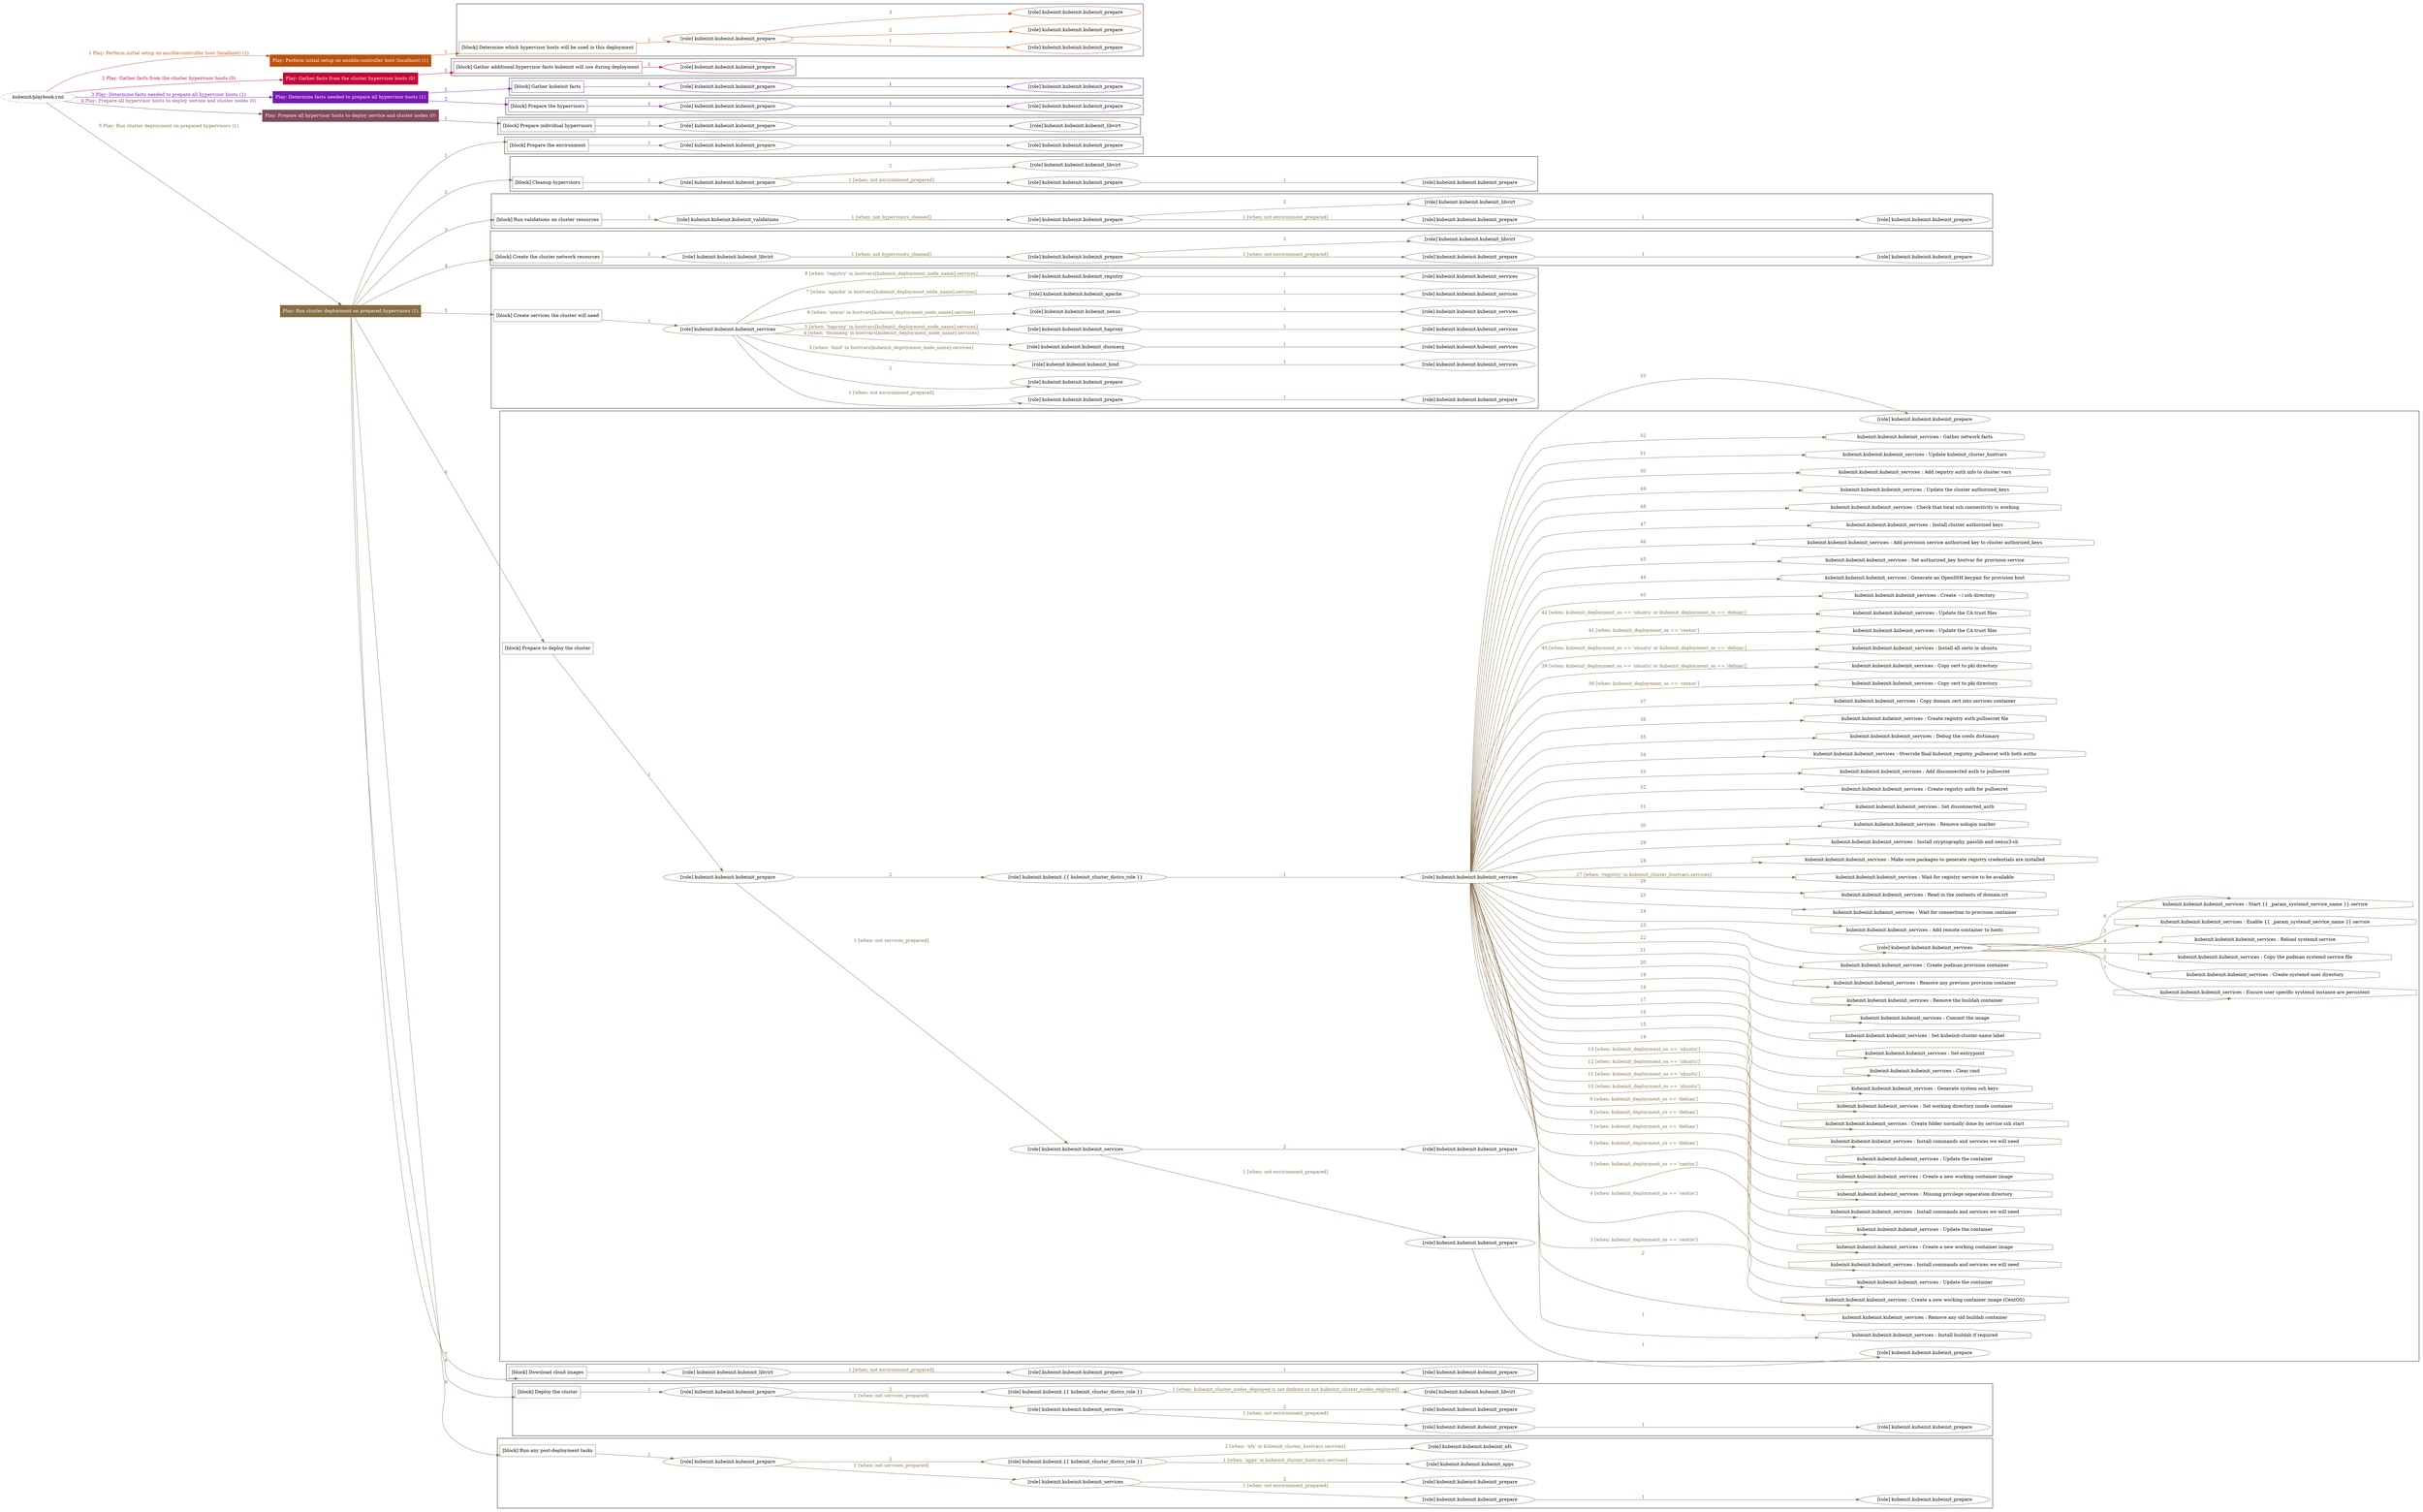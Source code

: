 digraph {
	graph [concentrate=true ordering=in rankdir=LR ratio=fill]
	edge [esep=5 sep=10]
	"kubeinit/playbook.yml" [URL="/home/runner/work/kubeinit/kubeinit/kubeinit/playbook.yml" id=playbook_3eabfda6 style=dotted]
	"kubeinit/playbook.yml" -> play_446e6647 [label="1 Play: Perform initial setup on ansible-controller host (localhost) (1)" color="#be510e" fontcolor="#be510e" id=edge_playbook_3eabfda6_play_446e6647 labeltooltip="1 Play: Perform initial setup on ansible-controller host (localhost) (1)" tooltip="1 Play: Perform initial setup on ansible-controller host (localhost) (1)"]
	subgraph "Play: Perform initial setup on ansible-controller host (localhost) (1)" {
		play_446e6647 [label="Play: Perform initial setup on ansible-controller host (localhost) (1)" URL="/home/runner/work/kubeinit/kubeinit/kubeinit/playbook.yml" color="#be510e" fontcolor="#ffffff" id=play_446e6647 shape=box style=filled tooltip=localhost]
		play_446e6647 -> block_d2a60376 [label=1 color="#be510e" fontcolor="#be510e" id=edge_1_play_446e6647_block_d2a60376 labeltooltip=1 tooltip=1]
		subgraph cluster_block_d2a60376 {
			block_d2a60376 [label="[block] Determine which hypervisor hosts will be used in this deployment" URL="/home/runner/work/kubeinit/kubeinit/kubeinit/playbook.yml" color="#be510e" id=block_d2a60376 labeltooltip="Determine which hypervisor hosts will be used in this deployment" shape=box tooltip="Determine which hypervisor hosts will be used in this deployment"]
			block_d2a60376 -> role_ffcd6498 [label="1 " color="#be510e" fontcolor="#be510e" id=edge_1_block_d2a60376_role_ffcd6498 labeltooltip="1 " tooltip="1 "]
			subgraph "kubeinit.kubeinit.kubeinit_prepare" {
				role_ffcd6498 [label="[role] kubeinit.kubeinit.kubeinit_prepare" URL="/home/runner/work/kubeinit/kubeinit/kubeinit/playbook.yml" color="#be510e" id=role_ffcd6498 tooltip="kubeinit.kubeinit.kubeinit_prepare"]
				role_ffcd6498 -> role_4776aaef [label="1 " color="#be510e" fontcolor="#be510e" id=edge_1_role_ffcd6498_role_4776aaef labeltooltip="1 " tooltip="1 "]
				subgraph "kubeinit.kubeinit.kubeinit_prepare" {
					role_4776aaef [label="[role] kubeinit.kubeinit.kubeinit_prepare" URL="/home/runner/.ansible/collections/ansible_collections/kubeinit/kubeinit/roles/kubeinit_prepare/tasks/build_hypervisors_group.yml" color="#be510e" id=role_4776aaef tooltip="kubeinit.kubeinit.kubeinit_prepare"]
				}
				role_ffcd6498 -> role_a3386e44 [label="2 " color="#be510e" fontcolor="#be510e" id=edge_2_role_ffcd6498_role_a3386e44 labeltooltip="2 " tooltip="2 "]
				subgraph "kubeinit.kubeinit.kubeinit_prepare" {
					role_a3386e44 [label="[role] kubeinit.kubeinit.kubeinit_prepare" URL="/home/runner/.ansible/collections/ansible_collections/kubeinit/kubeinit/roles/kubeinit_prepare/tasks/build_hypervisors_group.yml" color="#be510e" id=role_a3386e44 tooltip="kubeinit.kubeinit.kubeinit_prepare"]
				}
				role_ffcd6498 -> role_59cc1b46 [label="3 " color="#be510e" fontcolor="#be510e" id=edge_3_role_ffcd6498_role_59cc1b46 labeltooltip="3 " tooltip="3 "]
				subgraph "kubeinit.kubeinit.kubeinit_prepare" {
					role_59cc1b46 [label="[role] kubeinit.kubeinit.kubeinit_prepare" URL="/home/runner/.ansible/collections/ansible_collections/kubeinit/kubeinit/roles/kubeinit_prepare/tasks/build_hypervisors_group.yml" color="#be510e" id=role_59cc1b46 tooltip="kubeinit.kubeinit.kubeinit_prepare"]
				}
			}
		}
	}
	"kubeinit/playbook.yml" -> play_65f84c7c [label="2 Play: Gather facts from the cluster hypervisor hosts (0)" color="#c5073a" fontcolor="#c5073a" id=edge_playbook_3eabfda6_play_65f84c7c labeltooltip="2 Play: Gather facts from the cluster hypervisor hosts (0)" tooltip="2 Play: Gather facts from the cluster hypervisor hosts (0)"]
	subgraph "Play: Gather facts from the cluster hypervisor hosts (0)" {
		play_65f84c7c [label="Play: Gather facts from the cluster hypervisor hosts (0)" URL="/home/runner/work/kubeinit/kubeinit/kubeinit/playbook.yml" color="#c5073a" fontcolor="#ffffff" id=play_65f84c7c shape=box style=filled tooltip="Play: Gather facts from the cluster hypervisor hosts (0)"]
		play_65f84c7c -> block_f902efec [label=1 color="#c5073a" fontcolor="#c5073a" id=edge_1_play_65f84c7c_block_f902efec labeltooltip=1 tooltip=1]
		subgraph cluster_block_f902efec {
			block_f902efec [label="[block] Gather additional hypervisor facts kubeinit will use during deployment" URL="/home/runner/work/kubeinit/kubeinit/kubeinit/playbook.yml" color="#c5073a" id=block_f902efec labeltooltip="Gather additional hypervisor facts kubeinit will use during deployment" shape=box tooltip="Gather additional hypervisor facts kubeinit will use during deployment"]
			block_f902efec -> role_9195db5b [label="1 " color="#c5073a" fontcolor="#c5073a" id=edge_1_block_f902efec_role_9195db5b labeltooltip="1 " tooltip="1 "]
			subgraph "kubeinit.kubeinit.kubeinit_prepare" {
				role_9195db5b [label="[role] kubeinit.kubeinit.kubeinit_prepare" URL="/home/runner/work/kubeinit/kubeinit/kubeinit/playbook.yml" color="#c5073a" id=role_9195db5b tooltip="kubeinit.kubeinit.kubeinit_prepare"]
			}
		}
	}
	"kubeinit/playbook.yml" -> play_b7c0e932 [label="3 Play: Determine facts needed to prepare all hypervisor hosts (1)" color="#741ab2" fontcolor="#741ab2" id=edge_playbook_3eabfda6_play_b7c0e932 labeltooltip="3 Play: Determine facts needed to prepare all hypervisor hosts (1)" tooltip="3 Play: Determine facts needed to prepare all hypervisor hosts (1)"]
	subgraph "Play: Determine facts needed to prepare all hypervisor hosts (1)" {
		play_b7c0e932 [label="Play: Determine facts needed to prepare all hypervisor hosts (1)" URL="/home/runner/work/kubeinit/kubeinit/kubeinit/playbook.yml" color="#741ab2" fontcolor="#ffffff" id=play_b7c0e932 shape=box style=filled tooltip=localhost]
		play_b7c0e932 -> block_6f521028 [label=1 color="#741ab2" fontcolor="#741ab2" id=edge_1_play_b7c0e932_block_6f521028 labeltooltip=1 tooltip=1]
		subgraph cluster_block_6f521028 {
			block_6f521028 [label="[block] Gather kubeinit facts" URL="/home/runner/work/kubeinit/kubeinit/kubeinit/playbook.yml" color="#741ab2" id=block_6f521028 labeltooltip="Gather kubeinit facts" shape=box tooltip="Gather kubeinit facts"]
			block_6f521028 -> role_12718fd4 [label="1 " color="#741ab2" fontcolor="#741ab2" id=edge_1_block_6f521028_role_12718fd4 labeltooltip="1 " tooltip="1 "]
			subgraph "kubeinit.kubeinit.kubeinit_prepare" {
				role_12718fd4 [label="[role] kubeinit.kubeinit.kubeinit_prepare" URL="/home/runner/work/kubeinit/kubeinit/kubeinit/playbook.yml" color="#741ab2" id=role_12718fd4 tooltip="kubeinit.kubeinit.kubeinit_prepare"]
				role_12718fd4 -> role_d0fdbf55 [label="1 " color="#741ab2" fontcolor="#741ab2" id=edge_1_role_12718fd4_role_d0fdbf55 labeltooltip="1 " tooltip="1 "]
				subgraph "kubeinit.kubeinit.kubeinit_prepare" {
					role_d0fdbf55 [label="[role] kubeinit.kubeinit.kubeinit_prepare" URL="/home/runner/.ansible/collections/ansible_collections/kubeinit/kubeinit/roles/kubeinit_prepare/tasks/gather_kubeinit_facts.yml" color="#741ab2" id=role_d0fdbf55 tooltip="kubeinit.kubeinit.kubeinit_prepare"]
				}
			}
		}
		play_b7c0e932 -> block_b9478b0e [label=2 color="#741ab2" fontcolor="#741ab2" id=edge_2_play_b7c0e932_block_b9478b0e labeltooltip=2 tooltip=2]
		subgraph cluster_block_b9478b0e {
			block_b9478b0e [label="[block] Prepare the hypervisors" URL="/home/runner/work/kubeinit/kubeinit/kubeinit/playbook.yml" color="#741ab2" id=block_b9478b0e labeltooltip="Prepare the hypervisors" shape=box tooltip="Prepare the hypervisors"]
			block_b9478b0e -> role_caf9d16b [label="1 " color="#741ab2" fontcolor="#741ab2" id=edge_1_block_b9478b0e_role_caf9d16b labeltooltip="1 " tooltip="1 "]
			subgraph "kubeinit.kubeinit.kubeinit_prepare" {
				role_caf9d16b [label="[role] kubeinit.kubeinit.kubeinit_prepare" URL="/home/runner/work/kubeinit/kubeinit/kubeinit/playbook.yml" color="#741ab2" id=role_caf9d16b tooltip="kubeinit.kubeinit.kubeinit_prepare"]
				role_caf9d16b -> role_7ea4b92d [label="1 " color="#741ab2" fontcolor="#741ab2" id=edge_1_role_caf9d16b_role_7ea4b92d labeltooltip="1 " tooltip="1 "]
				subgraph "kubeinit.kubeinit.kubeinit_prepare" {
					role_7ea4b92d [label="[role] kubeinit.kubeinit.kubeinit_prepare" URL="/home/runner/.ansible/collections/ansible_collections/kubeinit/kubeinit/roles/kubeinit_prepare/tasks/gather_kubeinit_facts.yml" color="#741ab2" id=role_7ea4b92d tooltip="kubeinit.kubeinit.kubeinit_prepare"]
				}
			}
		}
	}
	"kubeinit/playbook.yml" -> play_7940177b [label="4 Play: Prepare all hypervisor hosts to deploy service and cluster nodes (0)" color="#824a5b" fontcolor="#824a5b" id=edge_playbook_3eabfda6_play_7940177b labeltooltip="4 Play: Prepare all hypervisor hosts to deploy service and cluster nodes (0)" tooltip="4 Play: Prepare all hypervisor hosts to deploy service and cluster nodes (0)"]
	subgraph "Play: Prepare all hypervisor hosts to deploy service and cluster nodes (0)" {
		play_7940177b [label="Play: Prepare all hypervisor hosts to deploy service and cluster nodes (0)" URL="/home/runner/work/kubeinit/kubeinit/kubeinit/playbook.yml" color="#824a5b" fontcolor="#ffffff" id=play_7940177b shape=box style=filled tooltip="Play: Prepare all hypervisor hosts to deploy service and cluster nodes (0)"]
		play_7940177b -> block_8564e0c9 [label=1 color="#824a5b" fontcolor="#824a5b" id=edge_1_play_7940177b_block_8564e0c9 labeltooltip=1 tooltip=1]
		subgraph cluster_block_8564e0c9 {
			block_8564e0c9 [label="[block] Prepare individual hypervisors" URL="/home/runner/work/kubeinit/kubeinit/kubeinit/playbook.yml" color="#824a5b" id=block_8564e0c9 labeltooltip="Prepare individual hypervisors" shape=box tooltip="Prepare individual hypervisors"]
			block_8564e0c9 -> role_797ea481 [label="1 " color="#824a5b" fontcolor="#824a5b" id=edge_1_block_8564e0c9_role_797ea481 labeltooltip="1 " tooltip="1 "]
			subgraph "kubeinit.kubeinit.kubeinit_prepare" {
				role_797ea481 [label="[role] kubeinit.kubeinit.kubeinit_prepare" URL="/home/runner/work/kubeinit/kubeinit/kubeinit/playbook.yml" color="#824a5b" id=role_797ea481 tooltip="kubeinit.kubeinit.kubeinit_prepare"]
				role_797ea481 -> role_037e016d [label="1 " color="#824a5b" fontcolor="#824a5b" id=edge_1_role_797ea481_role_037e016d labeltooltip="1 " tooltip="1 "]
				subgraph "kubeinit.kubeinit.kubeinit_libvirt" {
					role_037e016d [label="[role] kubeinit.kubeinit.kubeinit_libvirt" URL="/home/runner/.ansible/collections/ansible_collections/kubeinit/kubeinit/roles/kubeinit_prepare/tasks/prepare_hypervisor.yml" color="#824a5b" id=role_037e016d tooltip="kubeinit.kubeinit.kubeinit_libvirt"]
				}
			}
		}
	}
	"kubeinit/playbook.yml" -> play_e7b5bb2d [label="5 Play: Run cluster deployment on prepared hypervisors (1)" color="#856d47" fontcolor="#856d47" id=edge_playbook_3eabfda6_play_e7b5bb2d labeltooltip="5 Play: Run cluster deployment on prepared hypervisors (1)" tooltip="5 Play: Run cluster deployment on prepared hypervisors (1)"]
	subgraph "Play: Run cluster deployment on prepared hypervisors (1)" {
		play_e7b5bb2d [label="Play: Run cluster deployment on prepared hypervisors (1)" URL="/home/runner/work/kubeinit/kubeinit/kubeinit/playbook.yml" color="#856d47" fontcolor="#ffffff" id=play_e7b5bb2d shape=box style=filled tooltip=localhost]
		play_e7b5bb2d -> block_aa4536f2 [label=1 color="#856d47" fontcolor="#856d47" id=edge_1_play_e7b5bb2d_block_aa4536f2 labeltooltip=1 tooltip=1]
		subgraph cluster_block_aa4536f2 {
			block_aa4536f2 [label="[block] Prepare the environment" URL="/home/runner/work/kubeinit/kubeinit/kubeinit/playbook.yml" color="#856d47" id=block_aa4536f2 labeltooltip="Prepare the environment" shape=box tooltip="Prepare the environment"]
			block_aa4536f2 -> role_cf5740e6 [label="1 " color="#856d47" fontcolor="#856d47" id=edge_1_block_aa4536f2_role_cf5740e6 labeltooltip="1 " tooltip="1 "]
			subgraph "kubeinit.kubeinit.kubeinit_prepare" {
				role_cf5740e6 [label="[role] kubeinit.kubeinit.kubeinit_prepare" URL="/home/runner/work/kubeinit/kubeinit/kubeinit/playbook.yml" color="#856d47" id=role_cf5740e6 tooltip="kubeinit.kubeinit.kubeinit_prepare"]
				role_cf5740e6 -> role_368658ae [label="1 " color="#856d47" fontcolor="#856d47" id=edge_1_role_cf5740e6_role_368658ae labeltooltip="1 " tooltip="1 "]
				subgraph "kubeinit.kubeinit.kubeinit_prepare" {
					role_368658ae [label="[role] kubeinit.kubeinit.kubeinit_prepare" URL="/home/runner/.ansible/collections/ansible_collections/kubeinit/kubeinit/roles/kubeinit_prepare/tasks/gather_kubeinit_facts.yml" color="#856d47" id=role_368658ae tooltip="kubeinit.kubeinit.kubeinit_prepare"]
				}
			}
		}
		play_e7b5bb2d -> block_92d43c2a [label=2 color="#856d47" fontcolor="#856d47" id=edge_2_play_e7b5bb2d_block_92d43c2a labeltooltip=2 tooltip=2]
		subgraph cluster_block_92d43c2a {
			block_92d43c2a [label="[block] Cleanup hypervisors" URL="/home/runner/work/kubeinit/kubeinit/kubeinit/playbook.yml" color="#856d47" id=block_92d43c2a labeltooltip="Cleanup hypervisors" shape=box tooltip="Cleanup hypervisors"]
			block_92d43c2a -> role_54572ee5 [label="1 " color="#856d47" fontcolor="#856d47" id=edge_1_block_92d43c2a_role_54572ee5 labeltooltip="1 " tooltip="1 "]
			subgraph "kubeinit.kubeinit.kubeinit_prepare" {
				role_54572ee5 [label="[role] kubeinit.kubeinit.kubeinit_prepare" URL="/home/runner/work/kubeinit/kubeinit/kubeinit/playbook.yml" color="#856d47" id=role_54572ee5 tooltip="kubeinit.kubeinit.kubeinit_prepare"]
				role_54572ee5 -> role_535d80f9 [label="1 [when: not environment_prepared]" color="#856d47" fontcolor="#856d47" id=edge_1_role_54572ee5_role_535d80f9 labeltooltip="1 [when: not environment_prepared]" tooltip="1 [when: not environment_prepared]"]
				subgraph "kubeinit.kubeinit.kubeinit_prepare" {
					role_535d80f9 [label="[role] kubeinit.kubeinit.kubeinit_prepare" URL="/home/runner/.ansible/collections/ansible_collections/kubeinit/kubeinit/roles/kubeinit_prepare/tasks/cleanup_hypervisors.yml" color="#856d47" id=role_535d80f9 tooltip="kubeinit.kubeinit.kubeinit_prepare"]
					role_535d80f9 -> role_37de9d73 [label="1 " color="#856d47" fontcolor="#856d47" id=edge_1_role_535d80f9_role_37de9d73 labeltooltip="1 " tooltip="1 "]
					subgraph "kubeinit.kubeinit.kubeinit_prepare" {
						role_37de9d73 [label="[role] kubeinit.kubeinit.kubeinit_prepare" URL="/home/runner/.ansible/collections/ansible_collections/kubeinit/kubeinit/roles/kubeinit_prepare/tasks/gather_kubeinit_facts.yml" color="#856d47" id=role_37de9d73 tooltip="kubeinit.kubeinit.kubeinit_prepare"]
					}
				}
				role_54572ee5 -> role_b331fc06 [label="2 " color="#856d47" fontcolor="#856d47" id=edge_2_role_54572ee5_role_b331fc06 labeltooltip="2 " tooltip="2 "]
				subgraph "kubeinit.kubeinit.kubeinit_libvirt" {
					role_b331fc06 [label="[role] kubeinit.kubeinit.kubeinit_libvirt" URL="/home/runner/.ansible/collections/ansible_collections/kubeinit/kubeinit/roles/kubeinit_prepare/tasks/cleanup_hypervisors.yml" color="#856d47" id=role_b331fc06 tooltip="kubeinit.kubeinit.kubeinit_libvirt"]
				}
			}
		}
		play_e7b5bb2d -> block_55ee0db8 [label=3 color="#856d47" fontcolor="#856d47" id=edge_3_play_e7b5bb2d_block_55ee0db8 labeltooltip=3 tooltip=3]
		subgraph cluster_block_55ee0db8 {
			block_55ee0db8 [label="[block] Run validations on cluster resources" URL="/home/runner/work/kubeinit/kubeinit/kubeinit/playbook.yml" color="#856d47" id=block_55ee0db8 labeltooltip="Run validations on cluster resources" shape=box tooltip="Run validations on cluster resources"]
			block_55ee0db8 -> role_9bffdbc6 [label="1 " color="#856d47" fontcolor="#856d47" id=edge_1_block_55ee0db8_role_9bffdbc6 labeltooltip="1 " tooltip="1 "]
			subgraph "kubeinit.kubeinit.kubeinit_validations" {
				role_9bffdbc6 [label="[role] kubeinit.kubeinit.kubeinit_validations" URL="/home/runner/work/kubeinit/kubeinit/kubeinit/playbook.yml" color="#856d47" id=role_9bffdbc6 tooltip="kubeinit.kubeinit.kubeinit_validations"]
				role_9bffdbc6 -> role_5be26673 [label="1 [when: not hypervisors_cleaned]" color="#856d47" fontcolor="#856d47" id=edge_1_role_9bffdbc6_role_5be26673 labeltooltip="1 [when: not hypervisors_cleaned]" tooltip="1 [when: not hypervisors_cleaned]"]
				subgraph "kubeinit.kubeinit.kubeinit_prepare" {
					role_5be26673 [label="[role] kubeinit.kubeinit.kubeinit_prepare" URL="/home/runner/.ansible/collections/ansible_collections/kubeinit/kubeinit/roles/kubeinit_validations/tasks/main.yml" color="#856d47" id=role_5be26673 tooltip="kubeinit.kubeinit.kubeinit_prepare"]
					role_5be26673 -> role_2d86873f [label="1 [when: not environment_prepared]" color="#856d47" fontcolor="#856d47" id=edge_1_role_5be26673_role_2d86873f labeltooltip="1 [when: not environment_prepared]" tooltip="1 [when: not environment_prepared]"]
					subgraph "kubeinit.kubeinit.kubeinit_prepare" {
						role_2d86873f [label="[role] kubeinit.kubeinit.kubeinit_prepare" URL="/home/runner/.ansible/collections/ansible_collections/kubeinit/kubeinit/roles/kubeinit_prepare/tasks/cleanup_hypervisors.yml" color="#856d47" id=role_2d86873f tooltip="kubeinit.kubeinit.kubeinit_prepare"]
						role_2d86873f -> role_a258d214 [label="1 " color="#856d47" fontcolor="#856d47" id=edge_1_role_2d86873f_role_a258d214 labeltooltip="1 " tooltip="1 "]
						subgraph "kubeinit.kubeinit.kubeinit_prepare" {
							role_a258d214 [label="[role] kubeinit.kubeinit.kubeinit_prepare" URL="/home/runner/.ansible/collections/ansible_collections/kubeinit/kubeinit/roles/kubeinit_prepare/tasks/gather_kubeinit_facts.yml" color="#856d47" id=role_a258d214 tooltip="kubeinit.kubeinit.kubeinit_prepare"]
						}
					}
					role_5be26673 -> role_c625830a [label="2 " color="#856d47" fontcolor="#856d47" id=edge_2_role_5be26673_role_c625830a labeltooltip="2 " tooltip="2 "]
					subgraph "kubeinit.kubeinit.kubeinit_libvirt" {
						role_c625830a [label="[role] kubeinit.kubeinit.kubeinit_libvirt" URL="/home/runner/.ansible/collections/ansible_collections/kubeinit/kubeinit/roles/kubeinit_prepare/tasks/cleanup_hypervisors.yml" color="#856d47" id=role_c625830a tooltip="kubeinit.kubeinit.kubeinit_libvirt"]
					}
				}
			}
		}
		play_e7b5bb2d -> block_de63c580 [label=4 color="#856d47" fontcolor="#856d47" id=edge_4_play_e7b5bb2d_block_de63c580 labeltooltip=4 tooltip=4]
		subgraph cluster_block_de63c580 {
			block_de63c580 [label="[block] Create the cluster network resources" URL="/home/runner/work/kubeinit/kubeinit/kubeinit/playbook.yml" color="#856d47" id=block_de63c580 labeltooltip="Create the cluster network resources" shape=box tooltip="Create the cluster network resources"]
			block_de63c580 -> role_be44ba16 [label="1 " color="#856d47" fontcolor="#856d47" id=edge_1_block_de63c580_role_be44ba16 labeltooltip="1 " tooltip="1 "]
			subgraph "kubeinit.kubeinit.kubeinit_libvirt" {
				role_be44ba16 [label="[role] kubeinit.kubeinit.kubeinit_libvirt" URL="/home/runner/work/kubeinit/kubeinit/kubeinit/playbook.yml" color="#856d47" id=role_be44ba16 tooltip="kubeinit.kubeinit.kubeinit_libvirt"]
				role_be44ba16 -> role_e26b0cd6 [label="1 [when: not hypervisors_cleaned]" color="#856d47" fontcolor="#856d47" id=edge_1_role_be44ba16_role_e26b0cd6 labeltooltip="1 [when: not hypervisors_cleaned]" tooltip="1 [when: not hypervisors_cleaned]"]
				subgraph "kubeinit.kubeinit.kubeinit_prepare" {
					role_e26b0cd6 [label="[role] kubeinit.kubeinit.kubeinit_prepare" URL="/home/runner/.ansible/collections/ansible_collections/kubeinit/kubeinit/roles/kubeinit_libvirt/tasks/create_network.yml" color="#856d47" id=role_e26b0cd6 tooltip="kubeinit.kubeinit.kubeinit_prepare"]
					role_e26b0cd6 -> role_dc795fda [label="1 [when: not environment_prepared]" color="#856d47" fontcolor="#856d47" id=edge_1_role_e26b0cd6_role_dc795fda labeltooltip="1 [when: not environment_prepared]" tooltip="1 [when: not environment_prepared]"]
					subgraph "kubeinit.kubeinit.kubeinit_prepare" {
						role_dc795fda [label="[role] kubeinit.kubeinit.kubeinit_prepare" URL="/home/runner/.ansible/collections/ansible_collections/kubeinit/kubeinit/roles/kubeinit_prepare/tasks/cleanup_hypervisors.yml" color="#856d47" id=role_dc795fda tooltip="kubeinit.kubeinit.kubeinit_prepare"]
						role_dc795fda -> role_effadef9 [label="1 " color="#856d47" fontcolor="#856d47" id=edge_1_role_dc795fda_role_effadef9 labeltooltip="1 " tooltip="1 "]
						subgraph "kubeinit.kubeinit.kubeinit_prepare" {
							role_effadef9 [label="[role] kubeinit.kubeinit.kubeinit_prepare" URL="/home/runner/.ansible/collections/ansible_collections/kubeinit/kubeinit/roles/kubeinit_prepare/tasks/gather_kubeinit_facts.yml" color="#856d47" id=role_effadef9 tooltip="kubeinit.kubeinit.kubeinit_prepare"]
						}
					}
					role_e26b0cd6 -> role_0b2f5867 [label="2 " color="#856d47" fontcolor="#856d47" id=edge_2_role_e26b0cd6_role_0b2f5867 labeltooltip="2 " tooltip="2 "]
					subgraph "kubeinit.kubeinit.kubeinit_libvirt" {
						role_0b2f5867 [label="[role] kubeinit.kubeinit.kubeinit_libvirt" URL="/home/runner/.ansible/collections/ansible_collections/kubeinit/kubeinit/roles/kubeinit_prepare/tasks/cleanup_hypervisors.yml" color="#856d47" id=role_0b2f5867 tooltip="kubeinit.kubeinit.kubeinit_libvirt"]
					}
				}
			}
		}
		play_e7b5bb2d -> block_1b469e64 [label=5 color="#856d47" fontcolor="#856d47" id=edge_5_play_e7b5bb2d_block_1b469e64 labeltooltip=5 tooltip=5]
		subgraph cluster_block_1b469e64 {
			block_1b469e64 [label="[block] Create services the cluster will need" URL="/home/runner/work/kubeinit/kubeinit/kubeinit/playbook.yml" color="#856d47" id=block_1b469e64 labeltooltip="Create services the cluster will need" shape=box tooltip="Create services the cluster will need"]
			block_1b469e64 -> role_569a2274 [label="1 " color="#856d47" fontcolor="#856d47" id=edge_1_block_1b469e64_role_569a2274 labeltooltip="1 " tooltip="1 "]
			subgraph "kubeinit.kubeinit.kubeinit_services" {
				role_569a2274 [label="[role] kubeinit.kubeinit.kubeinit_services" URL="/home/runner/work/kubeinit/kubeinit/kubeinit/playbook.yml" color="#856d47" id=role_569a2274 tooltip="kubeinit.kubeinit.kubeinit_services"]
				role_569a2274 -> role_d942947a [label="1 [when: not environment_prepared]" color="#856d47" fontcolor="#856d47" id=edge_1_role_569a2274_role_d942947a labeltooltip="1 [when: not environment_prepared]" tooltip="1 [when: not environment_prepared]"]
				subgraph "kubeinit.kubeinit.kubeinit_prepare" {
					role_d942947a [label="[role] kubeinit.kubeinit.kubeinit_prepare" URL="/home/runner/.ansible/collections/ansible_collections/kubeinit/kubeinit/roles/kubeinit_services/tasks/main.yml" color="#856d47" id=role_d942947a tooltip="kubeinit.kubeinit.kubeinit_prepare"]
					role_d942947a -> role_0792f47c [label="1 " color="#856d47" fontcolor="#856d47" id=edge_1_role_d942947a_role_0792f47c labeltooltip="1 " tooltip="1 "]
					subgraph "kubeinit.kubeinit.kubeinit_prepare" {
						role_0792f47c [label="[role] kubeinit.kubeinit.kubeinit_prepare" URL="/home/runner/.ansible/collections/ansible_collections/kubeinit/kubeinit/roles/kubeinit_prepare/tasks/gather_kubeinit_facts.yml" color="#856d47" id=role_0792f47c tooltip="kubeinit.kubeinit.kubeinit_prepare"]
					}
				}
				role_569a2274 -> role_f0b974b6 [label="2 " color="#856d47" fontcolor="#856d47" id=edge_2_role_569a2274_role_f0b974b6 labeltooltip="2 " tooltip="2 "]
				subgraph "kubeinit.kubeinit.kubeinit_prepare" {
					role_f0b974b6 [label="[role] kubeinit.kubeinit.kubeinit_prepare" URL="/home/runner/.ansible/collections/ansible_collections/kubeinit/kubeinit/roles/kubeinit_services/tasks/00_create_service_pod.yml" color="#856d47" id=role_f0b974b6 tooltip="kubeinit.kubeinit.kubeinit_prepare"]
				}
				role_569a2274 -> role_78a98dd9 [label="3 [when: 'bind' in hostvars[kubeinit_deployment_node_name].services]" color="#856d47" fontcolor="#856d47" id=edge_3_role_569a2274_role_78a98dd9 labeltooltip="3 [when: 'bind' in hostvars[kubeinit_deployment_node_name].services]" tooltip="3 [when: 'bind' in hostvars[kubeinit_deployment_node_name].services]"]
				subgraph "kubeinit.kubeinit.kubeinit_bind" {
					role_78a98dd9 [label="[role] kubeinit.kubeinit.kubeinit_bind" URL="/home/runner/.ansible/collections/ansible_collections/kubeinit/kubeinit/roles/kubeinit_services/tasks/start_services_containers.yml" color="#856d47" id=role_78a98dd9 tooltip="kubeinit.kubeinit.kubeinit_bind"]
					role_78a98dd9 -> role_983c9c01 [label="1 " color="#856d47" fontcolor="#856d47" id=edge_1_role_78a98dd9_role_983c9c01 labeltooltip="1 " tooltip="1 "]
					subgraph "kubeinit.kubeinit.kubeinit_services" {
						role_983c9c01 [label="[role] kubeinit.kubeinit.kubeinit_services" URL="/home/runner/.ansible/collections/ansible_collections/kubeinit/kubeinit/roles/kubeinit_bind/tasks/main.yml" color="#856d47" id=role_983c9c01 tooltip="kubeinit.kubeinit.kubeinit_services"]
					}
				}
				role_569a2274 -> role_55e56eda [label="4 [when: 'dnsmasq' in hostvars[kubeinit_deployment_node_name].services]" color="#856d47" fontcolor="#856d47" id=edge_4_role_569a2274_role_55e56eda labeltooltip="4 [when: 'dnsmasq' in hostvars[kubeinit_deployment_node_name].services]" tooltip="4 [when: 'dnsmasq' in hostvars[kubeinit_deployment_node_name].services]"]
				subgraph "kubeinit.kubeinit.kubeinit_dnsmasq" {
					role_55e56eda [label="[role] kubeinit.kubeinit.kubeinit_dnsmasq" URL="/home/runner/.ansible/collections/ansible_collections/kubeinit/kubeinit/roles/kubeinit_services/tasks/start_services_containers.yml" color="#856d47" id=role_55e56eda tooltip="kubeinit.kubeinit.kubeinit_dnsmasq"]
					role_55e56eda -> role_1cc4887b [label="1 " color="#856d47" fontcolor="#856d47" id=edge_1_role_55e56eda_role_1cc4887b labeltooltip="1 " tooltip="1 "]
					subgraph "kubeinit.kubeinit.kubeinit_services" {
						role_1cc4887b [label="[role] kubeinit.kubeinit.kubeinit_services" URL="/home/runner/.ansible/collections/ansible_collections/kubeinit/kubeinit/roles/kubeinit_dnsmasq/tasks/main.yml" color="#856d47" id=role_1cc4887b tooltip="kubeinit.kubeinit.kubeinit_services"]
					}
				}
				role_569a2274 -> role_b3635c90 [label="5 [when: 'haproxy' in hostvars[kubeinit_deployment_node_name].services]" color="#856d47" fontcolor="#856d47" id=edge_5_role_569a2274_role_b3635c90 labeltooltip="5 [when: 'haproxy' in hostvars[kubeinit_deployment_node_name].services]" tooltip="5 [when: 'haproxy' in hostvars[kubeinit_deployment_node_name].services]"]
				subgraph "kubeinit.kubeinit.kubeinit_haproxy" {
					role_b3635c90 [label="[role] kubeinit.kubeinit.kubeinit_haproxy" URL="/home/runner/.ansible/collections/ansible_collections/kubeinit/kubeinit/roles/kubeinit_services/tasks/start_services_containers.yml" color="#856d47" id=role_b3635c90 tooltip="kubeinit.kubeinit.kubeinit_haproxy"]
					role_b3635c90 -> role_99e08848 [label="1 " color="#856d47" fontcolor="#856d47" id=edge_1_role_b3635c90_role_99e08848 labeltooltip="1 " tooltip="1 "]
					subgraph "kubeinit.kubeinit.kubeinit_services" {
						role_99e08848 [label="[role] kubeinit.kubeinit.kubeinit_services" URL="/home/runner/.ansible/collections/ansible_collections/kubeinit/kubeinit/roles/kubeinit_haproxy/tasks/main.yml" color="#856d47" id=role_99e08848 tooltip="kubeinit.kubeinit.kubeinit_services"]
					}
				}
				role_569a2274 -> role_80e1215d [label="6 [when: 'nexus' in hostvars[kubeinit_deployment_node_name].services]" color="#856d47" fontcolor="#856d47" id=edge_6_role_569a2274_role_80e1215d labeltooltip="6 [when: 'nexus' in hostvars[kubeinit_deployment_node_name].services]" tooltip="6 [when: 'nexus' in hostvars[kubeinit_deployment_node_name].services]"]
				subgraph "kubeinit.kubeinit.kubeinit_nexus" {
					role_80e1215d [label="[role] kubeinit.kubeinit.kubeinit_nexus" URL="/home/runner/.ansible/collections/ansible_collections/kubeinit/kubeinit/roles/kubeinit_services/tasks/start_services_containers.yml" color="#856d47" id=role_80e1215d tooltip="kubeinit.kubeinit.kubeinit_nexus"]
					role_80e1215d -> role_74c6e8a9 [label="1 " color="#856d47" fontcolor="#856d47" id=edge_1_role_80e1215d_role_74c6e8a9 labeltooltip="1 " tooltip="1 "]
					subgraph "kubeinit.kubeinit.kubeinit_services" {
						role_74c6e8a9 [label="[role] kubeinit.kubeinit.kubeinit_services" URL="/home/runner/.ansible/collections/ansible_collections/kubeinit/kubeinit/roles/kubeinit_nexus/tasks/main.yml" color="#856d47" id=role_74c6e8a9 tooltip="kubeinit.kubeinit.kubeinit_services"]
					}
				}
				role_569a2274 -> role_f9fc88df [label="7 [when: 'apache' in hostvars[kubeinit_deployment_node_name].services]" color="#856d47" fontcolor="#856d47" id=edge_7_role_569a2274_role_f9fc88df labeltooltip="7 [when: 'apache' in hostvars[kubeinit_deployment_node_name].services]" tooltip="7 [when: 'apache' in hostvars[kubeinit_deployment_node_name].services]"]
				subgraph "kubeinit.kubeinit.kubeinit_apache" {
					role_f9fc88df [label="[role] kubeinit.kubeinit.kubeinit_apache" URL="/home/runner/.ansible/collections/ansible_collections/kubeinit/kubeinit/roles/kubeinit_services/tasks/start_services_containers.yml" color="#856d47" id=role_f9fc88df tooltip="kubeinit.kubeinit.kubeinit_apache"]
					role_f9fc88df -> role_f9acfd7b [label="1 " color="#856d47" fontcolor="#856d47" id=edge_1_role_f9fc88df_role_f9acfd7b labeltooltip="1 " tooltip="1 "]
					subgraph "kubeinit.kubeinit.kubeinit_services" {
						role_f9acfd7b [label="[role] kubeinit.kubeinit.kubeinit_services" URL="/home/runner/.ansible/collections/ansible_collections/kubeinit/kubeinit/roles/kubeinit_apache/tasks/main.yml" color="#856d47" id=role_f9acfd7b tooltip="kubeinit.kubeinit.kubeinit_services"]
					}
				}
				role_569a2274 -> role_2adfb1cd [label="8 [when: 'registry' in hostvars[kubeinit_deployment_node_name].services]" color="#856d47" fontcolor="#856d47" id=edge_8_role_569a2274_role_2adfb1cd labeltooltip="8 [when: 'registry' in hostvars[kubeinit_deployment_node_name].services]" tooltip="8 [when: 'registry' in hostvars[kubeinit_deployment_node_name].services]"]
				subgraph "kubeinit.kubeinit.kubeinit_registry" {
					role_2adfb1cd [label="[role] kubeinit.kubeinit.kubeinit_registry" URL="/home/runner/.ansible/collections/ansible_collections/kubeinit/kubeinit/roles/kubeinit_services/tasks/start_services_containers.yml" color="#856d47" id=role_2adfb1cd tooltip="kubeinit.kubeinit.kubeinit_registry"]
					role_2adfb1cd -> role_6721f211 [label="1 " color="#856d47" fontcolor="#856d47" id=edge_1_role_2adfb1cd_role_6721f211 labeltooltip="1 " tooltip="1 "]
					subgraph "kubeinit.kubeinit.kubeinit_services" {
						role_6721f211 [label="[role] kubeinit.kubeinit.kubeinit_services" URL="/home/runner/.ansible/collections/ansible_collections/kubeinit/kubeinit/roles/kubeinit_registry/tasks/main.yml" color="#856d47" id=role_6721f211 tooltip="kubeinit.kubeinit.kubeinit_services"]
					}
				}
			}
		}
		play_e7b5bb2d -> block_afba67de [label=6 color="#856d47" fontcolor="#856d47" id=edge_6_play_e7b5bb2d_block_afba67de labeltooltip=6 tooltip=6]
		subgraph cluster_block_afba67de {
			block_afba67de [label="[block] Prepare to deploy the cluster" URL="/home/runner/work/kubeinit/kubeinit/kubeinit/playbook.yml" color="#856d47" id=block_afba67de labeltooltip="Prepare to deploy the cluster" shape=box tooltip="Prepare to deploy the cluster"]
			block_afba67de -> role_b6f1e61c [label="1 " color="#856d47" fontcolor="#856d47" id=edge_1_block_afba67de_role_b6f1e61c labeltooltip="1 " tooltip="1 "]
			subgraph "kubeinit.kubeinit.kubeinit_prepare" {
				role_b6f1e61c [label="[role] kubeinit.kubeinit.kubeinit_prepare" URL="/home/runner/work/kubeinit/kubeinit/kubeinit/playbook.yml" color="#856d47" id=role_b6f1e61c tooltip="kubeinit.kubeinit.kubeinit_prepare"]
				role_b6f1e61c -> role_53d149bd [label="1 [when: not services_prepared]" color="#856d47" fontcolor="#856d47" id=edge_1_role_b6f1e61c_role_53d149bd labeltooltip="1 [when: not services_prepared]" tooltip="1 [when: not services_prepared]"]
				subgraph "kubeinit.kubeinit.kubeinit_services" {
					role_53d149bd [label="[role] kubeinit.kubeinit.kubeinit_services" URL="/home/runner/.ansible/collections/ansible_collections/kubeinit/kubeinit/roles/kubeinit_prepare/tasks/prepare_cluster.yml" color="#856d47" id=role_53d149bd tooltip="kubeinit.kubeinit.kubeinit_services"]
					role_53d149bd -> role_e9e6999f [label="1 [when: not environment_prepared]" color="#856d47" fontcolor="#856d47" id=edge_1_role_53d149bd_role_e9e6999f labeltooltip="1 [when: not environment_prepared]" tooltip="1 [when: not environment_prepared]"]
					subgraph "kubeinit.kubeinit.kubeinit_prepare" {
						role_e9e6999f [label="[role] kubeinit.kubeinit.kubeinit_prepare" URL="/home/runner/.ansible/collections/ansible_collections/kubeinit/kubeinit/roles/kubeinit_services/tasks/prepare_services.yml" color="#856d47" id=role_e9e6999f tooltip="kubeinit.kubeinit.kubeinit_prepare"]
						role_e9e6999f -> role_d7242948 [label="1 " color="#856d47" fontcolor="#856d47" id=edge_1_role_e9e6999f_role_d7242948 labeltooltip="1 " tooltip="1 "]
						subgraph "kubeinit.kubeinit.kubeinit_prepare" {
							role_d7242948 [label="[role] kubeinit.kubeinit.kubeinit_prepare" URL="/home/runner/.ansible/collections/ansible_collections/kubeinit/kubeinit/roles/kubeinit_prepare/tasks/gather_kubeinit_facts.yml" color="#856d47" id=role_d7242948 tooltip="kubeinit.kubeinit.kubeinit_prepare"]
						}
					}
					role_53d149bd -> role_999dadb0 [label="2 " color="#856d47" fontcolor="#856d47" id=edge_2_role_53d149bd_role_999dadb0 labeltooltip="2 " tooltip="2 "]
					subgraph "kubeinit.kubeinit.kubeinit_prepare" {
						role_999dadb0 [label="[role] kubeinit.kubeinit.kubeinit_prepare" URL="/home/runner/.ansible/collections/ansible_collections/kubeinit/kubeinit/roles/kubeinit_services/tasks/prepare_services.yml" color="#856d47" id=role_999dadb0 tooltip="kubeinit.kubeinit.kubeinit_prepare"]
					}
				}
				role_b6f1e61c -> role_68c8af16 [label="2 " color="#856d47" fontcolor="#856d47" id=edge_2_role_b6f1e61c_role_68c8af16 labeltooltip="2 " tooltip="2 "]
				subgraph "kubeinit.kubeinit.{{ kubeinit_cluster_distro_role }}" {
					role_68c8af16 [label="[role] kubeinit.kubeinit.{{ kubeinit_cluster_distro_role }}" URL="/home/runner/.ansible/collections/ansible_collections/kubeinit/kubeinit/roles/kubeinit_prepare/tasks/prepare_cluster.yml" color="#856d47" id=role_68c8af16 tooltip="kubeinit.kubeinit.{{ kubeinit_cluster_distro_role }}"]
					role_68c8af16 -> role_9fc8b9f3 [label="1 " color="#856d47" fontcolor="#856d47" id=edge_1_role_68c8af16_role_9fc8b9f3 labeltooltip="1 " tooltip="1 "]
					subgraph "kubeinit.kubeinit.kubeinit_services" {
						role_9fc8b9f3 [label="[role] kubeinit.kubeinit.kubeinit_services" URL="/home/runner/.ansible/collections/ansible_collections/kubeinit/kubeinit/roles/kubeinit_cdk/tasks/prepare_cluster.yml" color="#856d47" id=role_9fc8b9f3 tooltip="kubeinit.kubeinit.kubeinit_services"]
						task_0cdb404a [label="kubeinit.kubeinit.kubeinit_services : Install buildah if required" URL="/home/runner/.ansible/collections/ansible_collections/kubeinit/kubeinit/roles/kubeinit_services/tasks/create_provision_container.yml" color="#856d47" id=task_0cdb404a shape=octagon tooltip="kubeinit.kubeinit.kubeinit_services : Install buildah if required"]
						role_9fc8b9f3 -> task_0cdb404a [label="1 " color="#856d47" fontcolor="#856d47" id=edge_1_role_9fc8b9f3_task_0cdb404a labeltooltip="1 " tooltip="1 "]
						task_2a1a7e28 [label="kubeinit.kubeinit.kubeinit_services : Remove any old buildah container" URL="/home/runner/.ansible/collections/ansible_collections/kubeinit/kubeinit/roles/kubeinit_services/tasks/create_provision_container.yml" color="#856d47" id=task_2a1a7e28 shape=octagon tooltip="kubeinit.kubeinit.kubeinit_services : Remove any old buildah container"]
						role_9fc8b9f3 -> task_2a1a7e28 [label="2 " color="#856d47" fontcolor="#856d47" id=edge_2_role_9fc8b9f3_task_2a1a7e28 labeltooltip="2 " tooltip="2 "]
						task_7483d3d0 [label="kubeinit.kubeinit.kubeinit_services : Create a new working container image (CentOS)" URL="/home/runner/.ansible/collections/ansible_collections/kubeinit/kubeinit/roles/kubeinit_services/tasks/create_provision_container.yml" color="#856d47" id=task_7483d3d0 shape=octagon tooltip="kubeinit.kubeinit.kubeinit_services : Create a new working container image (CentOS)"]
						role_9fc8b9f3 -> task_7483d3d0 [label="3 [when: kubeinit_deployment_os == 'centos']" color="#856d47" fontcolor="#856d47" id=edge_3_role_9fc8b9f3_task_7483d3d0 labeltooltip="3 [when: kubeinit_deployment_os == 'centos']" tooltip="3 [when: kubeinit_deployment_os == 'centos']"]
						task_153cc739 [label="kubeinit.kubeinit.kubeinit_services : Update the container" URL="/home/runner/.ansible/collections/ansible_collections/kubeinit/kubeinit/roles/kubeinit_services/tasks/create_provision_container.yml" color="#856d47" id=task_153cc739 shape=octagon tooltip="kubeinit.kubeinit.kubeinit_services : Update the container"]
						role_9fc8b9f3 -> task_153cc739 [label="4 [when: kubeinit_deployment_os == 'centos']" color="#856d47" fontcolor="#856d47" id=edge_4_role_9fc8b9f3_task_153cc739 labeltooltip="4 [when: kubeinit_deployment_os == 'centos']" tooltip="4 [when: kubeinit_deployment_os == 'centos']"]
						task_a1192d9a [label="kubeinit.kubeinit.kubeinit_services : Install commands and services we will need" URL="/home/runner/.ansible/collections/ansible_collections/kubeinit/kubeinit/roles/kubeinit_services/tasks/create_provision_container.yml" color="#856d47" id=task_a1192d9a shape=octagon tooltip="kubeinit.kubeinit.kubeinit_services : Install commands and services we will need"]
						role_9fc8b9f3 -> task_a1192d9a [label="5 [when: kubeinit_deployment_os == 'centos']" color="#856d47" fontcolor="#856d47" id=edge_5_role_9fc8b9f3_task_a1192d9a labeltooltip="5 [when: kubeinit_deployment_os == 'centos']" tooltip="5 [when: kubeinit_deployment_os == 'centos']"]
						task_a8969742 [label="kubeinit.kubeinit.kubeinit_services : Create a new working container image" URL="/home/runner/.ansible/collections/ansible_collections/kubeinit/kubeinit/roles/kubeinit_services/tasks/create_provision_container.yml" color="#856d47" id=task_a8969742 shape=octagon tooltip="kubeinit.kubeinit.kubeinit_services : Create a new working container image"]
						role_9fc8b9f3 -> task_a8969742 [label="6 [when: kubeinit_deployment_os == 'debian']" color="#856d47" fontcolor="#856d47" id=edge_6_role_9fc8b9f3_task_a8969742 labeltooltip="6 [when: kubeinit_deployment_os == 'debian']" tooltip="6 [when: kubeinit_deployment_os == 'debian']"]
						task_44059776 [label="kubeinit.kubeinit.kubeinit_services : Update the container" URL="/home/runner/.ansible/collections/ansible_collections/kubeinit/kubeinit/roles/kubeinit_services/tasks/create_provision_container.yml" color="#856d47" id=task_44059776 shape=octagon tooltip="kubeinit.kubeinit.kubeinit_services : Update the container"]
						role_9fc8b9f3 -> task_44059776 [label="7 [when: kubeinit_deployment_os == 'debian']" color="#856d47" fontcolor="#856d47" id=edge_7_role_9fc8b9f3_task_44059776 labeltooltip="7 [when: kubeinit_deployment_os == 'debian']" tooltip="7 [when: kubeinit_deployment_os == 'debian']"]
						task_7ca35c4b [label="kubeinit.kubeinit.kubeinit_services : Install commands and services we will need" URL="/home/runner/.ansible/collections/ansible_collections/kubeinit/kubeinit/roles/kubeinit_services/tasks/create_provision_container.yml" color="#856d47" id=task_7ca35c4b shape=octagon tooltip="kubeinit.kubeinit.kubeinit_services : Install commands and services we will need"]
						role_9fc8b9f3 -> task_7ca35c4b [label="8 [when: kubeinit_deployment_os == 'debian']" color="#856d47" fontcolor="#856d47" id=edge_8_role_9fc8b9f3_task_7ca35c4b labeltooltip="8 [when: kubeinit_deployment_os == 'debian']" tooltip="8 [when: kubeinit_deployment_os == 'debian']"]
						task_ee85214f [label="kubeinit.kubeinit.kubeinit_services : Missing privilege separation directory" URL="/home/runner/.ansible/collections/ansible_collections/kubeinit/kubeinit/roles/kubeinit_services/tasks/create_provision_container.yml" color="#856d47" id=task_ee85214f shape=octagon tooltip="kubeinit.kubeinit.kubeinit_services : Missing privilege separation directory"]
						role_9fc8b9f3 -> task_ee85214f [label="9 [when: kubeinit_deployment_os == 'debian']" color="#856d47" fontcolor="#856d47" id=edge_9_role_9fc8b9f3_task_ee85214f labeltooltip="9 [when: kubeinit_deployment_os == 'debian']" tooltip="9 [when: kubeinit_deployment_os == 'debian']"]
						task_cc827fc3 [label="kubeinit.kubeinit.kubeinit_services : Create a new working container image" URL="/home/runner/.ansible/collections/ansible_collections/kubeinit/kubeinit/roles/kubeinit_services/tasks/create_provision_container.yml" color="#856d47" id=task_cc827fc3 shape=octagon tooltip="kubeinit.kubeinit.kubeinit_services : Create a new working container image"]
						role_9fc8b9f3 -> task_cc827fc3 [label="10 [when: kubeinit_deployment_os == 'ubuntu']" color="#856d47" fontcolor="#856d47" id=edge_10_role_9fc8b9f3_task_cc827fc3 labeltooltip="10 [when: kubeinit_deployment_os == 'ubuntu']" tooltip="10 [when: kubeinit_deployment_os == 'ubuntu']"]
						task_4676b06c [label="kubeinit.kubeinit.kubeinit_services : Update the container" URL="/home/runner/.ansible/collections/ansible_collections/kubeinit/kubeinit/roles/kubeinit_services/tasks/create_provision_container.yml" color="#856d47" id=task_4676b06c shape=octagon tooltip="kubeinit.kubeinit.kubeinit_services : Update the container"]
						role_9fc8b9f3 -> task_4676b06c [label="11 [when: kubeinit_deployment_os == 'ubuntu']" color="#856d47" fontcolor="#856d47" id=edge_11_role_9fc8b9f3_task_4676b06c labeltooltip="11 [when: kubeinit_deployment_os == 'ubuntu']" tooltip="11 [when: kubeinit_deployment_os == 'ubuntu']"]
						task_8db1c26d [label="kubeinit.kubeinit.kubeinit_services : Install commands and services we will need" URL="/home/runner/.ansible/collections/ansible_collections/kubeinit/kubeinit/roles/kubeinit_services/tasks/create_provision_container.yml" color="#856d47" id=task_8db1c26d shape=octagon tooltip="kubeinit.kubeinit.kubeinit_services : Install commands and services we will need"]
						role_9fc8b9f3 -> task_8db1c26d [label="12 [when: kubeinit_deployment_os == 'ubuntu']" color="#856d47" fontcolor="#856d47" id=edge_12_role_9fc8b9f3_task_8db1c26d labeltooltip="12 [when: kubeinit_deployment_os == 'ubuntu']" tooltip="12 [when: kubeinit_deployment_os == 'ubuntu']"]
						task_c9ce4724 [label="kubeinit.kubeinit.kubeinit_services : Create folder normally done by service ssh start" URL="/home/runner/.ansible/collections/ansible_collections/kubeinit/kubeinit/roles/kubeinit_services/tasks/create_provision_container.yml" color="#856d47" id=task_c9ce4724 shape=octagon tooltip="kubeinit.kubeinit.kubeinit_services : Create folder normally done by service ssh start"]
						role_9fc8b9f3 -> task_c9ce4724 [label="13 [when: kubeinit_deployment_os == 'ubuntu']" color="#856d47" fontcolor="#856d47" id=edge_13_role_9fc8b9f3_task_c9ce4724 labeltooltip="13 [when: kubeinit_deployment_os == 'ubuntu']" tooltip="13 [when: kubeinit_deployment_os == 'ubuntu']"]
						task_1530b56d [label="kubeinit.kubeinit.kubeinit_services : Set working directory inside container" URL="/home/runner/.ansible/collections/ansible_collections/kubeinit/kubeinit/roles/kubeinit_services/tasks/create_provision_container.yml" color="#856d47" id=task_1530b56d shape=octagon tooltip="kubeinit.kubeinit.kubeinit_services : Set working directory inside container"]
						role_9fc8b9f3 -> task_1530b56d [label="14 " color="#856d47" fontcolor="#856d47" id=edge_14_role_9fc8b9f3_task_1530b56d labeltooltip="14 " tooltip="14 "]
						task_9229e93d [label="kubeinit.kubeinit.kubeinit_services : Generate system ssh keys" URL="/home/runner/.ansible/collections/ansible_collections/kubeinit/kubeinit/roles/kubeinit_services/tasks/create_provision_container.yml" color="#856d47" id=task_9229e93d shape=octagon tooltip="kubeinit.kubeinit.kubeinit_services : Generate system ssh keys"]
						role_9fc8b9f3 -> task_9229e93d [label="15 " color="#856d47" fontcolor="#856d47" id=edge_15_role_9fc8b9f3_task_9229e93d labeltooltip="15 " tooltip="15 "]
						task_ef6c6cf9 [label="kubeinit.kubeinit.kubeinit_services : Clear cmd" URL="/home/runner/.ansible/collections/ansible_collections/kubeinit/kubeinit/roles/kubeinit_services/tasks/create_provision_container.yml" color="#856d47" id=task_ef6c6cf9 shape=octagon tooltip="kubeinit.kubeinit.kubeinit_services : Clear cmd"]
						role_9fc8b9f3 -> task_ef6c6cf9 [label="16 " color="#856d47" fontcolor="#856d47" id=edge_16_role_9fc8b9f3_task_ef6c6cf9 labeltooltip="16 " tooltip="16 "]
						task_b6d787c0 [label="kubeinit.kubeinit.kubeinit_services : Set entrypoint" URL="/home/runner/.ansible/collections/ansible_collections/kubeinit/kubeinit/roles/kubeinit_services/tasks/create_provision_container.yml" color="#856d47" id=task_b6d787c0 shape=octagon tooltip="kubeinit.kubeinit.kubeinit_services : Set entrypoint"]
						role_9fc8b9f3 -> task_b6d787c0 [label="17 " color="#856d47" fontcolor="#856d47" id=edge_17_role_9fc8b9f3_task_b6d787c0 labeltooltip="17 " tooltip="17 "]
						task_6789ea1f [label="kubeinit.kubeinit.kubeinit_services : Set kubeinit-cluster-name label" URL="/home/runner/.ansible/collections/ansible_collections/kubeinit/kubeinit/roles/kubeinit_services/tasks/create_provision_container.yml" color="#856d47" id=task_6789ea1f shape=octagon tooltip="kubeinit.kubeinit.kubeinit_services : Set kubeinit-cluster-name label"]
						role_9fc8b9f3 -> task_6789ea1f [label="18 " color="#856d47" fontcolor="#856d47" id=edge_18_role_9fc8b9f3_task_6789ea1f labeltooltip="18 " tooltip="18 "]
						task_2de65b7e [label="kubeinit.kubeinit.kubeinit_services : Commit the image" URL="/home/runner/.ansible/collections/ansible_collections/kubeinit/kubeinit/roles/kubeinit_services/tasks/create_provision_container.yml" color="#856d47" id=task_2de65b7e shape=octagon tooltip="kubeinit.kubeinit.kubeinit_services : Commit the image"]
						role_9fc8b9f3 -> task_2de65b7e [label="19 " color="#856d47" fontcolor="#856d47" id=edge_19_role_9fc8b9f3_task_2de65b7e labeltooltip="19 " tooltip="19 "]
						task_b4b8b051 [label="kubeinit.kubeinit.kubeinit_services : Remove the buildah container" URL="/home/runner/.ansible/collections/ansible_collections/kubeinit/kubeinit/roles/kubeinit_services/tasks/create_provision_container.yml" color="#856d47" id=task_b4b8b051 shape=octagon tooltip="kubeinit.kubeinit.kubeinit_services : Remove the buildah container"]
						role_9fc8b9f3 -> task_b4b8b051 [label="20 " color="#856d47" fontcolor="#856d47" id=edge_20_role_9fc8b9f3_task_b4b8b051 labeltooltip="20 " tooltip="20 "]
						task_a2429c57 [label="kubeinit.kubeinit.kubeinit_services : Remove any previous provision container" URL="/home/runner/.ansible/collections/ansible_collections/kubeinit/kubeinit/roles/kubeinit_services/tasks/create_provision_container.yml" color="#856d47" id=task_a2429c57 shape=octagon tooltip="kubeinit.kubeinit.kubeinit_services : Remove any previous provision container"]
						role_9fc8b9f3 -> task_a2429c57 [label="21 " color="#856d47" fontcolor="#856d47" id=edge_21_role_9fc8b9f3_task_a2429c57 labeltooltip="21 " tooltip="21 "]
						task_731bb190 [label="kubeinit.kubeinit.kubeinit_services : Create podman provision container" URL="/home/runner/.ansible/collections/ansible_collections/kubeinit/kubeinit/roles/kubeinit_services/tasks/create_provision_container.yml" color="#856d47" id=task_731bb190 shape=octagon tooltip="kubeinit.kubeinit.kubeinit_services : Create podman provision container"]
						role_9fc8b9f3 -> task_731bb190 [label="22 " color="#856d47" fontcolor="#856d47" id=edge_22_role_9fc8b9f3_task_731bb190 labeltooltip="22 " tooltip="22 "]
						role_9fc8b9f3 -> role_9d32a898 [label="23 " color="#856d47" fontcolor="#856d47" id=edge_23_role_9fc8b9f3_role_9d32a898 labeltooltip="23 " tooltip="23 "]
						subgraph "kubeinit.kubeinit.kubeinit_services" {
							role_9d32a898 [label="[role] kubeinit.kubeinit.kubeinit_services" URL="/home/runner/.ansible/collections/ansible_collections/kubeinit/kubeinit/roles/kubeinit_services/tasks/create_provision_container.yml" color="#856d47" id=role_9d32a898 tooltip="kubeinit.kubeinit.kubeinit_services"]
							task_cf68151c [label="kubeinit.kubeinit.kubeinit_services : Ensure user specific systemd instance are persistent" URL="/home/runner/.ansible/collections/ansible_collections/kubeinit/kubeinit/roles/kubeinit_services/tasks/create_managed_service.yml" color="#856d47" id=task_cf68151c shape=octagon tooltip="kubeinit.kubeinit.kubeinit_services : Ensure user specific systemd instance are persistent"]
							role_9d32a898 -> task_cf68151c [label="1 " color="#856d47" fontcolor="#856d47" id=edge_1_role_9d32a898_task_cf68151c labeltooltip="1 " tooltip="1 "]
							task_b0d9e878 [label="kubeinit.kubeinit.kubeinit_services : Create systemd user directory" URL="/home/runner/.ansible/collections/ansible_collections/kubeinit/kubeinit/roles/kubeinit_services/tasks/create_managed_service.yml" color="#856d47" id=task_b0d9e878 shape=octagon tooltip="kubeinit.kubeinit.kubeinit_services : Create systemd user directory"]
							role_9d32a898 -> task_b0d9e878 [label="2 " color="#856d47" fontcolor="#856d47" id=edge_2_role_9d32a898_task_b0d9e878 labeltooltip="2 " tooltip="2 "]
							task_764bed49 [label="kubeinit.kubeinit.kubeinit_services : Copy the podman systemd service file" URL="/home/runner/.ansible/collections/ansible_collections/kubeinit/kubeinit/roles/kubeinit_services/tasks/create_managed_service.yml" color="#856d47" id=task_764bed49 shape=octagon tooltip="kubeinit.kubeinit.kubeinit_services : Copy the podman systemd service file"]
							role_9d32a898 -> task_764bed49 [label="3 " color="#856d47" fontcolor="#856d47" id=edge_3_role_9d32a898_task_764bed49 labeltooltip="3 " tooltip="3 "]
							task_823096a7 [label="kubeinit.kubeinit.kubeinit_services : Reload systemd service" URL="/home/runner/.ansible/collections/ansible_collections/kubeinit/kubeinit/roles/kubeinit_services/tasks/create_managed_service.yml" color="#856d47" id=task_823096a7 shape=octagon tooltip="kubeinit.kubeinit.kubeinit_services : Reload systemd service"]
							role_9d32a898 -> task_823096a7 [label="4 " color="#856d47" fontcolor="#856d47" id=edge_4_role_9d32a898_task_823096a7 labeltooltip="4 " tooltip="4 "]
							task_e1f58868 [label="kubeinit.kubeinit.kubeinit_services : Enable {{ _param_systemd_service_name }}.service" URL="/home/runner/.ansible/collections/ansible_collections/kubeinit/kubeinit/roles/kubeinit_services/tasks/create_managed_service.yml" color="#856d47" id=task_e1f58868 shape=octagon tooltip="kubeinit.kubeinit.kubeinit_services : Enable {{ _param_systemd_service_name }}.service"]
							role_9d32a898 -> task_e1f58868 [label="5 " color="#856d47" fontcolor="#856d47" id=edge_5_role_9d32a898_task_e1f58868 labeltooltip="5 " tooltip="5 "]
							task_032c9c2a [label="kubeinit.kubeinit.kubeinit_services : Start {{ _param_systemd_service_name }}.service" URL="/home/runner/.ansible/collections/ansible_collections/kubeinit/kubeinit/roles/kubeinit_services/tasks/create_managed_service.yml" color="#856d47" id=task_032c9c2a shape=octagon tooltip="kubeinit.kubeinit.kubeinit_services : Start {{ _param_systemd_service_name }}.service"]
							role_9d32a898 -> task_032c9c2a [label="6 " color="#856d47" fontcolor="#856d47" id=edge_6_role_9d32a898_task_032c9c2a labeltooltip="6 " tooltip="6 "]
						}
						task_e4077e92 [label="kubeinit.kubeinit.kubeinit_services : Add remote container to hosts" URL="/home/runner/.ansible/collections/ansible_collections/kubeinit/kubeinit/roles/kubeinit_services/tasks/create_provision_container.yml" color="#856d47" id=task_e4077e92 shape=octagon tooltip="kubeinit.kubeinit.kubeinit_services : Add remote container to hosts"]
						role_9fc8b9f3 -> task_e4077e92 [label="24 " color="#856d47" fontcolor="#856d47" id=edge_24_role_9fc8b9f3_task_e4077e92 labeltooltip="24 " tooltip="24 "]
						task_122aee28 [label="kubeinit.kubeinit.kubeinit_services : Wait for connection to provision container" URL="/home/runner/.ansible/collections/ansible_collections/kubeinit/kubeinit/roles/kubeinit_services/tasks/create_provision_container.yml" color="#856d47" id=task_122aee28 shape=octagon tooltip="kubeinit.kubeinit.kubeinit_services : Wait for connection to provision container"]
						role_9fc8b9f3 -> task_122aee28 [label="25 " color="#856d47" fontcolor="#856d47" id=edge_25_role_9fc8b9f3_task_122aee28 labeltooltip="25 " tooltip="25 "]
						task_5aec1fcf [label="kubeinit.kubeinit.kubeinit_services : Read in the contents of domain.crt" URL="/home/runner/.ansible/collections/ansible_collections/kubeinit/kubeinit/roles/kubeinit_services/tasks/create_provision_container.yml" color="#856d47" id=task_5aec1fcf shape=octagon tooltip="kubeinit.kubeinit.kubeinit_services : Read in the contents of domain.crt"]
						role_9fc8b9f3 -> task_5aec1fcf [label="26 " color="#856d47" fontcolor="#856d47" id=edge_26_role_9fc8b9f3_task_5aec1fcf labeltooltip="26 " tooltip="26 "]
						task_537be5e2 [label="kubeinit.kubeinit.kubeinit_services : Wait for registry service to be available" URL="/home/runner/.ansible/collections/ansible_collections/kubeinit/kubeinit/roles/kubeinit_services/tasks/create_provision_container.yml" color="#856d47" id=task_537be5e2 shape=octagon tooltip="kubeinit.kubeinit.kubeinit_services : Wait for registry service to be available"]
						role_9fc8b9f3 -> task_537be5e2 [label="27 [when: 'registry' in kubeinit_cluster_hostvars.services]" color="#856d47" fontcolor="#856d47" id=edge_27_role_9fc8b9f3_task_537be5e2 labeltooltip="27 [when: 'registry' in kubeinit_cluster_hostvars.services]" tooltip="27 [when: 'registry' in kubeinit_cluster_hostvars.services]"]
						task_155b94b0 [label="kubeinit.kubeinit.kubeinit_services : Make sure packages to generate registry credentials are installed" URL="/home/runner/.ansible/collections/ansible_collections/kubeinit/kubeinit/roles/kubeinit_services/tasks/create_provision_container.yml" color="#856d47" id=task_155b94b0 shape=octagon tooltip="kubeinit.kubeinit.kubeinit_services : Make sure packages to generate registry credentials are installed"]
						role_9fc8b9f3 -> task_155b94b0 [label="28 " color="#856d47" fontcolor="#856d47" id=edge_28_role_9fc8b9f3_task_155b94b0 labeltooltip="28 " tooltip="28 "]
						task_0e4a1971 [label="kubeinit.kubeinit.kubeinit_services : Install cryptography, passlib and nexus3-cli" URL="/home/runner/.ansible/collections/ansible_collections/kubeinit/kubeinit/roles/kubeinit_services/tasks/create_provision_container.yml" color="#856d47" id=task_0e4a1971 shape=octagon tooltip="kubeinit.kubeinit.kubeinit_services : Install cryptography, passlib and nexus3-cli"]
						role_9fc8b9f3 -> task_0e4a1971 [label="29 " color="#856d47" fontcolor="#856d47" id=edge_29_role_9fc8b9f3_task_0e4a1971 labeltooltip="29 " tooltip="29 "]
						task_4022641f [label="kubeinit.kubeinit.kubeinit_services : Remove nologin marker" URL="/home/runner/.ansible/collections/ansible_collections/kubeinit/kubeinit/roles/kubeinit_services/tasks/create_provision_container.yml" color="#856d47" id=task_4022641f shape=octagon tooltip="kubeinit.kubeinit.kubeinit_services : Remove nologin marker"]
						role_9fc8b9f3 -> task_4022641f [label="30 " color="#856d47" fontcolor="#856d47" id=edge_30_role_9fc8b9f3_task_4022641f labeltooltip="30 " tooltip="30 "]
						task_b49fa4e0 [label="kubeinit.kubeinit.kubeinit_services : Set disconnected_auth" URL="/home/runner/.ansible/collections/ansible_collections/kubeinit/kubeinit/roles/kubeinit_services/tasks/create_provision_container.yml" color="#856d47" id=task_b49fa4e0 shape=octagon tooltip="kubeinit.kubeinit.kubeinit_services : Set disconnected_auth"]
						role_9fc8b9f3 -> task_b49fa4e0 [label="31 " color="#856d47" fontcolor="#856d47" id=edge_31_role_9fc8b9f3_task_b49fa4e0 labeltooltip="31 " tooltip="31 "]
						task_8f9d83d7 [label="kubeinit.kubeinit.kubeinit_services : Create registry auth for pullsecret" URL="/home/runner/.ansible/collections/ansible_collections/kubeinit/kubeinit/roles/kubeinit_services/tasks/create_provision_container.yml" color="#856d47" id=task_8f9d83d7 shape=octagon tooltip="kubeinit.kubeinit.kubeinit_services : Create registry auth for pullsecret"]
						role_9fc8b9f3 -> task_8f9d83d7 [label="32 " color="#856d47" fontcolor="#856d47" id=edge_32_role_9fc8b9f3_task_8f9d83d7 labeltooltip="32 " tooltip="32 "]
						task_3cefd7ff [label="kubeinit.kubeinit.kubeinit_services : Add disconnected auth to pullsecret" URL="/home/runner/.ansible/collections/ansible_collections/kubeinit/kubeinit/roles/kubeinit_services/tasks/create_provision_container.yml" color="#856d47" id=task_3cefd7ff shape=octagon tooltip="kubeinit.kubeinit.kubeinit_services : Add disconnected auth to pullsecret"]
						role_9fc8b9f3 -> task_3cefd7ff [label="33 " color="#856d47" fontcolor="#856d47" id=edge_33_role_9fc8b9f3_task_3cefd7ff labeltooltip="33 " tooltip="33 "]
						task_c09d8b96 [label="kubeinit.kubeinit.kubeinit_services : Override final kubeinit_registry_pullsecret with both auths" URL="/home/runner/.ansible/collections/ansible_collections/kubeinit/kubeinit/roles/kubeinit_services/tasks/create_provision_container.yml" color="#856d47" id=task_c09d8b96 shape=octagon tooltip="kubeinit.kubeinit.kubeinit_services : Override final kubeinit_registry_pullsecret with both auths"]
						role_9fc8b9f3 -> task_c09d8b96 [label="34 " color="#856d47" fontcolor="#856d47" id=edge_34_role_9fc8b9f3_task_c09d8b96 labeltooltip="34 " tooltip="34 "]
						task_7f4de676 [label="kubeinit.kubeinit.kubeinit_services : Debug the creds dictionary" URL="/home/runner/.ansible/collections/ansible_collections/kubeinit/kubeinit/roles/kubeinit_services/tasks/create_provision_container.yml" color="#856d47" id=task_7f4de676 shape=octagon tooltip="kubeinit.kubeinit.kubeinit_services : Debug the creds dictionary"]
						role_9fc8b9f3 -> task_7f4de676 [label="35 " color="#856d47" fontcolor="#856d47" id=edge_35_role_9fc8b9f3_task_7f4de676 labeltooltip="35 " tooltip="35 "]
						task_1e0d1295 [label="kubeinit.kubeinit.kubeinit_services : Create registry auth pullsecret file" URL="/home/runner/.ansible/collections/ansible_collections/kubeinit/kubeinit/roles/kubeinit_services/tasks/create_provision_container.yml" color="#856d47" id=task_1e0d1295 shape=octagon tooltip="kubeinit.kubeinit.kubeinit_services : Create registry auth pullsecret file"]
						role_9fc8b9f3 -> task_1e0d1295 [label="36 " color="#856d47" fontcolor="#856d47" id=edge_36_role_9fc8b9f3_task_1e0d1295 labeltooltip="36 " tooltip="36 "]
						task_1949106a [label="kubeinit.kubeinit.kubeinit_services : Copy domain cert into services container" URL="/home/runner/.ansible/collections/ansible_collections/kubeinit/kubeinit/roles/kubeinit_services/tasks/create_provision_container.yml" color="#856d47" id=task_1949106a shape=octagon tooltip="kubeinit.kubeinit.kubeinit_services : Copy domain cert into services container"]
						role_9fc8b9f3 -> task_1949106a [label="37 " color="#856d47" fontcolor="#856d47" id=edge_37_role_9fc8b9f3_task_1949106a labeltooltip="37 " tooltip="37 "]
						task_7bdad23f [label="kubeinit.kubeinit.kubeinit_services : Copy cert to pki directory" URL="/home/runner/.ansible/collections/ansible_collections/kubeinit/kubeinit/roles/kubeinit_services/tasks/create_provision_container.yml" color="#856d47" id=task_7bdad23f shape=octagon tooltip="kubeinit.kubeinit.kubeinit_services : Copy cert to pki directory"]
						role_9fc8b9f3 -> task_7bdad23f [label="38 [when: kubeinit_deployment_os == 'centos']" color="#856d47" fontcolor="#856d47" id=edge_38_role_9fc8b9f3_task_7bdad23f labeltooltip="38 [when: kubeinit_deployment_os == 'centos']" tooltip="38 [when: kubeinit_deployment_os == 'centos']"]
						task_31967ed5 [label="kubeinit.kubeinit.kubeinit_services : Copy cert to pki directory" URL="/home/runner/.ansible/collections/ansible_collections/kubeinit/kubeinit/roles/kubeinit_services/tasks/create_provision_container.yml" color="#856d47" id=task_31967ed5 shape=octagon tooltip="kubeinit.kubeinit.kubeinit_services : Copy cert to pki directory"]
						role_9fc8b9f3 -> task_31967ed5 [label="39 [when: kubeinit_deployment_os == 'ubuntu' or kubeinit_deployment_os == 'debian']" color="#856d47" fontcolor="#856d47" id=edge_39_role_9fc8b9f3_task_31967ed5 labeltooltip="39 [when: kubeinit_deployment_os == 'ubuntu' or kubeinit_deployment_os == 'debian']" tooltip="39 [when: kubeinit_deployment_os == 'ubuntu' or kubeinit_deployment_os == 'debian']"]
						task_cbb43467 [label="kubeinit.kubeinit.kubeinit_services : Install all certs in ubuntu" URL="/home/runner/.ansible/collections/ansible_collections/kubeinit/kubeinit/roles/kubeinit_services/tasks/create_provision_container.yml" color="#856d47" id=task_cbb43467 shape=octagon tooltip="kubeinit.kubeinit.kubeinit_services : Install all certs in ubuntu"]
						role_9fc8b9f3 -> task_cbb43467 [label="40 [when: kubeinit_deployment_os == 'ubuntu' or kubeinit_deployment_os == 'debian']" color="#856d47" fontcolor="#856d47" id=edge_40_role_9fc8b9f3_task_cbb43467 labeltooltip="40 [when: kubeinit_deployment_os == 'ubuntu' or kubeinit_deployment_os == 'debian']" tooltip="40 [when: kubeinit_deployment_os == 'ubuntu' or kubeinit_deployment_os == 'debian']"]
						task_6ecf6b5b [label="kubeinit.kubeinit.kubeinit_services : Update the CA trust files" URL="/home/runner/.ansible/collections/ansible_collections/kubeinit/kubeinit/roles/kubeinit_services/tasks/create_provision_container.yml" color="#856d47" id=task_6ecf6b5b shape=octagon tooltip="kubeinit.kubeinit.kubeinit_services : Update the CA trust files"]
						role_9fc8b9f3 -> task_6ecf6b5b [label="41 [when: kubeinit_deployment_os == 'centos']" color="#856d47" fontcolor="#856d47" id=edge_41_role_9fc8b9f3_task_6ecf6b5b labeltooltip="41 [when: kubeinit_deployment_os == 'centos']" tooltip="41 [when: kubeinit_deployment_os == 'centos']"]
						task_aaad452d [label="kubeinit.kubeinit.kubeinit_services : Update the CA trust files" URL="/home/runner/.ansible/collections/ansible_collections/kubeinit/kubeinit/roles/kubeinit_services/tasks/create_provision_container.yml" color="#856d47" id=task_aaad452d shape=octagon tooltip="kubeinit.kubeinit.kubeinit_services : Update the CA trust files"]
						role_9fc8b9f3 -> task_aaad452d [label="42 [when: kubeinit_deployment_os == 'ubuntu' or kubeinit_deployment_os == 'debian']" color="#856d47" fontcolor="#856d47" id=edge_42_role_9fc8b9f3_task_aaad452d labeltooltip="42 [when: kubeinit_deployment_os == 'ubuntu' or kubeinit_deployment_os == 'debian']" tooltip="42 [when: kubeinit_deployment_os == 'ubuntu' or kubeinit_deployment_os == 'debian']"]
						task_ae8e7f32 [label="kubeinit.kubeinit.kubeinit_services : Create ~/.ssh directory" URL="/home/runner/.ansible/collections/ansible_collections/kubeinit/kubeinit/roles/kubeinit_services/tasks/create_provision_container.yml" color="#856d47" id=task_ae8e7f32 shape=octagon tooltip="kubeinit.kubeinit.kubeinit_services : Create ~/.ssh directory"]
						role_9fc8b9f3 -> task_ae8e7f32 [label="43 " color="#856d47" fontcolor="#856d47" id=edge_43_role_9fc8b9f3_task_ae8e7f32 labeltooltip="43 " tooltip="43 "]
						task_e4db6393 [label="kubeinit.kubeinit.kubeinit_services : Generate an OpenSSH keypair for provision host" URL="/home/runner/.ansible/collections/ansible_collections/kubeinit/kubeinit/roles/kubeinit_services/tasks/create_provision_container.yml" color="#856d47" id=task_e4db6393 shape=octagon tooltip="kubeinit.kubeinit.kubeinit_services : Generate an OpenSSH keypair for provision host"]
						role_9fc8b9f3 -> task_e4db6393 [label="44 " color="#856d47" fontcolor="#856d47" id=edge_44_role_9fc8b9f3_task_e4db6393 labeltooltip="44 " tooltip="44 "]
						task_29d7a11f [label="kubeinit.kubeinit.kubeinit_services : Set authorized_key hostvar for provision service" URL="/home/runner/.ansible/collections/ansible_collections/kubeinit/kubeinit/roles/kubeinit_services/tasks/create_provision_container.yml" color="#856d47" id=task_29d7a11f shape=octagon tooltip="kubeinit.kubeinit.kubeinit_services : Set authorized_key hostvar for provision service"]
						role_9fc8b9f3 -> task_29d7a11f [label="45 " color="#856d47" fontcolor="#856d47" id=edge_45_role_9fc8b9f3_task_29d7a11f labeltooltip="45 " tooltip="45 "]
						task_6afa4c48 [label="kubeinit.kubeinit.kubeinit_services : Add provision service authorized key to cluster authorized_keys" URL="/home/runner/.ansible/collections/ansible_collections/kubeinit/kubeinit/roles/kubeinit_services/tasks/create_provision_container.yml" color="#856d47" id=task_6afa4c48 shape=octagon tooltip="kubeinit.kubeinit.kubeinit_services : Add provision service authorized key to cluster authorized_keys"]
						role_9fc8b9f3 -> task_6afa4c48 [label="46 " color="#856d47" fontcolor="#856d47" id=edge_46_role_9fc8b9f3_task_6afa4c48 labeltooltip="46 " tooltip="46 "]
						task_72623d04 [label="kubeinit.kubeinit.kubeinit_services : Install cluster authorized keys" URL="/home/runner/.ansible/collections/ansible_collections/kubeinit/kubeinit/roles/kubeinit_services/tasks/create_provision_container.yml" color="#856d47" id=task_72623d04 shape=octagon tooltip="kubeinit.kubeinit.kubeinit_services : Install cluster authorized keys"]
						role_9fc8b9f3 -> task_72623d04 [label="47 " color="#856d47" fontcolor="#856d47" id=edge_47_role_9fc8b9f3_task_72623d04 labeltooltip="47 " tooltip="47 "]
						task_7bcd1c89 [label="kubeinit.kubeinit.kubeinit_services : Check that local ssh connectivity is working" URL="/home/runner/.ansible/collections/ansible_collections/kubeinit/kubeinit/roles/kubeinit_services/tasks/create_provision_container.yml" color="#856d47" id=task_7bcd1c89 shape=octagon tooltip="kubeinit.kubeinit.kubeinit_services : Check that local ssh connectivity is working"]
						role_9fc8b9f3 -> task_7bcd1c89 [label="48 " color="#856d47" fontcolor="#856d47" id=edge_48_role_9fc8b9f3_task_7bcd1c89 labeltooltip="48 " tooltip="48 "]
						task_0c644a1b [label="kubeinit.kubeinit.kubeinit_services : Update the cluster authorized_keys" URL="/home/runner/.ansible/collections/ansible_collections/kubeinit/kubeinit/roles/kubeinit_services/tasks/create_provision_container.yml" color="#856d47" id=task_0c644a1b shape=octagon tooltip="kubeinit.kubeinit.kubeinit_services : Update the cluster authorized_keys"]
						role_9fc8b9f3 -> task_0c644a1b [label="49 " color="#856d47" fontcolor="#856d47" id=edge_49_role_9fc8b9f3_task_0c644a1b labeltooltip="49 " tooltip="49 "]
						task_c4526be4 [label="kubeinit.kubeinit.kubeinit_services : Add registry auth info to cluster vars" URL="/home/runner/.ansible/collections/ansible_collections/kubeinit/kubeinit/roles/kubeinit_services/tasks/create_provision_container.yml" color="#856d47" id=task_c4526be4 shape=octagon tooltip="kubeinit.kubeinit.kubeinit_services : Add registry auth info to cluster vars"]
						role_9fc8b9f3 -> task_c4526be4 [label="50 " color="#856d47" fontcolor="#856d47" id=edge_50_role_9fc8b9f3_task_c4526be4 labeltooltip="50 " tooltip="50 "]
						task_807c026a [label="kubeinit.kubeinit.kubeinit_services : Update kubeinit_cluster_hostvars" URL="/home/runner/.ansible/collections/ansible_collections/kubeinit/kubeinit/roles/kubeinit_services/tasks/create_provision_container.yml" color="#856d47" id=task_807c026a shape=octagon tooltip="kubeinit.kubeinit.kubeinit_services : Update kubeinit_cluster_hostvars"]
						role_9fc8b9f3 -> task_807c026a [label="51 " color="#856d47" fontcolor="#856d47" id=edge_51_role_9fc8b9f3_task_807c026a labeltooltip="51 " tooltip="51 "]
						task_666b6e49 [label="kubeinit.kubeinit.kubeinit_services : Gather network facts" URL="/home/runner/.ansible/collections/ansible_collections/kubeinit/kubeinit/roles/kubeinit_services/tasks/create_provision_container.yml" color="#856d47" id=task_666b6e49 shape=octagon tooltip="kubeinit.kubeinit.kubeinit_services : Gather network facts"]
						role_9fc8b9f3 -> task_666b6e49 [label="52 " color="#856d47" fontcolor="#856d47" id=edge_52_role_9fc8b9f3_task_666b6e49 labeltooltip="52 " tooltip="52 "]
						role_9fc8b9f3 -> role_3dffb469 [label="53 " color="#856d47" fontcolor="#856d47" id=edge_53_role_9fc8b9f3_role_3dffb469 labeltooltip="53 " tooltip="53 "]
						subgraph "kubeinit.kubeinit.kubeinit_prepare" {
							role_3dffb469 [label="[role] kubeinit.kubeinit.kubeinit_prepare" URL="/home/runner/.ansible/collections/ansible_collections/kubeinit/kubeinit/roles/kubeinit_services/tasks/create_provision_container.yml" color="#856d47" id=role_3dffb469 tooltip="kubeinit.kubeinit.kubeinit_prepare"]
						}
					}
				}
			}
		}
		play_e7b5bb2d -> block_b0361313 [label=7 color="#856d47" fontcolor="#856d47" id=edge_7_play_e7b5bb2d_block_b0361313 labeltooltip=7 tooltip=7]
		subgraph cluster_block_b0361313 {
			block_b0361313 [label="[block] Download cloud images" URL="/home/runner/work/kubeinit/kubeinit/kubeinit/playbook.yml" color="#856d47" id=block_b0361313 labeltooltip="Download cloud images" shape=box tooltip="Download cloud images"]
			block_b0361313 -> role_5f0def70 [label="1 " color="#856d47" fontcolor="#856d47" id=edge_1_block_b0361313_role_5f0def70 labeltooltip="1 " tooltip="1 "]
			subgraph "kubeinit.kubeinit.kubeinit_libvirt" {
				role_5f0def70 [label="[role] kubeinit.kubeinit.kubeinit_libvirt" URL="/home/runner/work/kubeinit/kubeinit/kubeinit/playbook.yml" color="#856d47" id=role_5f0def70 tooltip="kubeinit.kubeinit.kubeinit_libvirt"]
				role_5f0def70 -> role_d53d45aa [label="1 [when: not environment_prepared]" color="#856d47" fontcolor="#856d47" id=edge_1_role_5f0def70_role_d53d45aa labeltooltip="1 [when: not environment_prepared]" tooltip="1 [when: not environment_prepared]"]
				subgraph "kubeinit.kubeinit.kubeinit_prepare" {
					role_d53d45aa [label="[role] kubeinit.kubeinit.kubeinit_prepare" URL="/home/runner/.ansible/collections/ansible_collections/kubeinit/kubeinit/roles/kubeinit_libvirt/tasks/download_cloud_images.yml" color="#856d47" id=role_d53d45aa tooltip="kubeinit.kubeinit.kubeinit_prepare"]
					role_d53d45aa -> role_0ad52cce [label="1 " color="#856d47" fontcolor="#856d47" id=edge_1_role_d53d45aa_role_0ad52cce labeltooltip="1 " tooltip="1 "]
					subgraph "kubeinit.kubeinit.kubeinit_prepare" {
						role_0ad52cce [label="[role] kubeinit.kubeinit.kubeinit_prepare" URL="/home/runner/.ansible/collections/ansible_collections/kubeinit/kubeinit/roles/kubeinit_prepare/tasks/gather_kubeinit_facts.yml" color="#856d47" id=role_0ad52cce tooltip="kubeinit.kubeinit.kubeinit_prepare"]
					}
				}
			}
		}
		play_e7b5bb2d -> block_574843c0 [label=8 color="#856d47" fontcolor="#856d47" id=edge_8_play_e7b5bb2d_block_574843c0 labeltooltip=8 tooltip=8]
		subgraph cluster_block_574843c0 {
			block_574843c0 [label="[block] Deploy the cluster" URL="/home/runner/work/kubeinit/kubeinit/kubeinit/playbook.yml" color="#856d47" id=block_574843c0 labeltooltip="Deploy the cluster" shape=box tooltip="Deploy the cluster"]
			block_574843c0 -> role_d3bf6658 [label="1 " color="#856d47" fontcolor="#856d47" id=edge_1_block_574843c0_role_d3bf6658 labeltooltip="1 " tooltip="1 "]
			subgraph "kubeinit.kubeinit.kubeinit_prepare" {
				role_d3bf6658 [label="[role] kubeinit.kubeinit.kubeinit_prepare" URL="/home/runner/work/kubeinit/kubeinit/kubeinit/playbook.yml" color="#856d47" id=role_d3bf6658 tooltip="kubeinit.kubeinit.kubeinit_prepare"]
				role_d3bf6658 -> role_4bc3e749 [label="1 [when: not services_prepared]" color="#856d47" fontcolor="#856d47" id=edge_1_role_d3bf6658_role_4bc3e749 labeltooltip="1 [when: not services_prepared]" tooltip="1 [when: not services_prepared]"]
				subgraph "kubeinit.kubeinit.kubeinit_services" {
					role_4bc3e749 [label="[role] kubeinit.kubeinit.kubeinit_services" URL="/home/runner/.ansible/collections/ansible_collections/kubeinit/kubeinit/roles/kubeinit_prepare/tasks/deploy_cluster.yml" color="#856d47" id=role_4bc3e749 tooltip="kubeinit.kubeinit.kubeinit_services"]
					role_4bc3e749 -> role_0e0cdd8b [label="1 [when: not environment_prepared]" color="#856d47" fontcolor="#856d47" id=edge_1_role_4bc3e749_role_0e0cdd8b labeltooltip="1 [when: not environment_prepared]" tooltip="1 [when: not environment_prepared]"]
					subgraph "kubeinit.kubeinit.kubeinit_prepare" {
						role_0e0cdd8b [label="[role] kubeinit.kubeinit.kubeinit_prepare" URL="/home/runner/.ansible/collections/ansible_collections/kubeinit/kubeinit/roles/kubeinit_services/tasks/prepare_services.yml" color="#856d47" id=role_0e0cdd8b tooltip="kubeinit.kubeinit.kubeinit_prepare"]
						role_0e0cdd8b -> role_33572ad4 [label="1 " color="#856d47" fontcolor="#856d47" id=edge_1_role_0e0cdd8b_role_33572ad4 labeltooltip="1 " tooltip="1 "]
						subgraph "kubeinit.kubeinit.kubeinit_prepare" {
							role_33572ad4 [label="[role] kubeinit.kubeinit.kubeinit_prepare" URL="/home/runner/.ansible/collections/ansible_collections/kubeinit/kubeinit/roles/kubeinit_prepare/tasks/gather_kubeinit_facts.yml" color="#856d47" id=role_33572ad4 tooltip="kubeinit.kubeinit.kubeinit_prepare"]
						}
					}
					role_4bc3e749 -> role_01c6d309 [label="2 " color="#856d47" fontcolor="#856d47" id=edge_2_role_4bc3e749_role_01c6d309 labeltooltip="2 " tooltip="2 "]
					subgraph "kubeinit.kubeinit.kubeinit_prepare" {
						role_01c6d309 [label="[role] kubeinit.kubeinit.kubeinit_prepare" URL="/home/runner/.ansible/collections/ansible_collections/kubeinit/kubeinit/roles/kubeinit_services/tasks/prepare_services.yml" color="#856d47" id=role_01c6d309 tooltip="kubeinit.kubeinit.kubeinit_prepare"]
					}
				}
				role_d3bf6658 -> role_dade5f81 [label="2 " color="#856d47" fontcolor="#856d47" id=edge_2_role_d3bf6658_role_dade5f81 labeltooltip="2 " tooltip="2 "]
				subgraph "kubeinit.kubeinit.{{ kubeinit_cluster_distro_role }}" {
					role_dade5f81 [label="[role] kubeinit.kubeinit.{{ kubeinit_cluster_distro_role }}" URL="/home/runner/.ansible/collections/ansible_collections/kubeinit/kubeinit/roles/kubeinit_prepare/tasks/deploy_cluster.yml" color="#856d47" id=role_dade5f81 tooltip="kubeinit.kubeinit.{{ kubeinit_cluster_distro_role }}"]
					role_dade5f81 -> role_fc22933e [label="1 [when: kubeinit_cluster_nodes_deployed is not defined or not kubeinit_cluster_nodes_deployed]" color="#856d47" fontcolor="#856d47" id=edge_1_role_dade5f81_role_fc22933e labeltooltip="1 [when: kubeinit_cluster_nodes_deployed is not defined or not kubeinit_cluster_nodes_deployed]" tooltip="1 [when: kubeinit_cluster_nodes_deployed is not defined or not kubeinit_cluster_nodes_deployed]"]
					subgraph "kubeinit.kubeinit.kubeinit_libvirt" {
						role_fc22933e [label="[role] kubeinit.kubeinit.kubeinit_libvirt" URL="/home/runner/.ansible/collections/ansible_collections/kubeinit/kubeinit/roles/kubeinit_cdk/tasks/main.yml" color="#856d47" id=role_fc22933e tooltip="kubeinit.kubeinit.kubeinit_libvirt"]
					}
				}
			}
		}
		play_e7b5bb2d -> block_83d22d9e [label=9 color="#856d47" fontcolor="#856d47" id=edge_9_play_e7b5bb2d_block_83d22d9e labeltooltip=9 tooltip=9]
		subgraph cluster_block_83d22d9e {
			block_83d22d9e [label="[block] Run any post-deployment tasks" URL="/home/runner/work/kubeinit/kubeinit/kubeinit/playbook.yml" color="#856d47" id=block_83d22d9e labeltooltip="Run any post-deployment tasks" shape=box tooltip="Run any post-deployment tasks"]
			block_83d22d9e -> role_829e65ed [label="1 " color="#856d47" fontcolor="#856d47" id=edge_1_block_83d22d9e_role_829e65ed labeltooltip="1 " tooltip="1 "]
			subgraph "kubeinit.kubeinit.kubeinit_prepare" {
				role_829e65ed [label="[role] kubeinit.kubeinit.kubeinit_prepare" URL="/home/runner/work/kubeinit/kubeinit/kubeinit/playbook.yml" color="#856d47" id=role_829e65ed tooltip="kubeinit.kubeinit.kubeinit_prepare"]
				role_829e65ed -> role_8491bb94 [label="1 [when: not services_prepared]" color="#856d47" fontcolor="#856d47" id=edge_1_role_829e65ed_role_8491bb94 labeltooltip="1 [when: not services_prepared]" tooltip="1 [when: not services_prepared]"]
				subgraph "kubeinit.kubeinit.kubeinit_services" {
					role_8491bb94 [label="[role] kubeinit.kubeinit.kubeinit_services" URL="/home/runner/.ansible/collections/ansible_collections/kubeinit/kubeinit/roles/kubeinit_prepare/tasks/post_deployment.yml" color="#856d47" id=role_8491bb94 tooltip="kubeinit.kubeinit.kubeinit_services"]
					role_8491bb94 -> role_9f70698f [label="1 [when: not environment_prepared]" color="#856d47" fontcolor="#856d47" id=edge_1_role_8491bb94_role_9f70698f labeltooltip="1 [when: not environment_prepared]" tooltip="1 [when: not environment_prepared]"]
					subgraph "kubeinit.kubeinit.kubeinit_prepare" {
						role_9f70698f [label="[role] kubeinit.kubeinit.kubeinit_prepare" URL="/home/runner/.ansible/collections/ansible_collections/kubeinit/kubeinit/roles/kubeinit_services/tasks/prepare_services.yml" color="#856d47" id=role_9f70698f tooltip="kubeinit.kubeinit.kubeinit_prepare"]
						role_9f70698f -> role_c2212609 [label="1 " color="#856d47" fontcolor="#856d47" id=edge_1_role_9f70698f_role_c2212609 labeltooltip="1 " tooltip="1 "]
						subgraph "kubeinit.kubeinit.kubeinit_prepare" {
							role_c2212609 [label="[role] kubeinit.kubeinit.kubeinit_prepare" URL="/home/runner/.ansible/collections/ansible_collections/kubeinit/kubeinit/roles/kubeinit_prepare/tasks/gather_kubeinit_facts.yml" color="#856d47" id=role_c2212609 tooltip="kubeinit.kubeinit.kubeinit_prepare"]
						}
					}
					role_8491bb94 -> role_7d71d3ad [label="2 " color="#856d47" fontcolor="#856d47" id=edge_2_role_8491bb94_role_7d71d3ad labeltooltip="2 " tooltip="2 "]
					subgraph "kubeinit.kubeinit.kubeinit_prepare" {
						role_7d71d3ad [label="[role] kubeinit.kubeinit.kubeinit_prepare" URL="/home/runner/.ansible/collections/ansible_collections/kubeinit/kubeinit/roles/kubeinit_services/tasks/prepare_services.yml" color="#856d47" id=role_7d71d3ad tooltip="kubeinit.kubeinit.kubeinit_prepare"]
					}
				}
				role_829e65ed -> role_c3f7a733 [label="2 " color="#856d47" fontcolor="#856d47" id=edge_2_role_829e65ed_role_c3f7a733 labeltooltip="2 " tooltip="2 "]
				subgraph "kubeinit.kubeinit.{{ kubeinit_cluster_distro_role }}" {
					role_c3f7a733 [label="[role] kubeinit.kubeinit.{{ kubeinit_cluster_distro_role }}" URL="/home/runner/.ansible/collections/ansible_collections/kubeinit/kubeinit/roles/kubeinit_prepare/tasks/post_deployment.yml" color="#856d47" id=role_c3f7a733 tooltip="kubeinit.kubeinit.{{ kubeinit_cluster_distro_role }}"]
					role_c3f7a733 -> role_72e58d06 [label="1 [when: 'apps' in kubeinit_cluster_hostvars.services]" color="#856d47" fontcolor="#856d47" id=edge_1_role_c3f7a733_role_72e58d06 labeltooltip="1 [when: 'apps' in kubeinit_cluster_hostvars.services]" tooltip="1 [when: 'apps' in kubeinit_cluster_hostvars.services]"]
					subgraph "kubeinit.kubeinit.kubeinit_apps" {
						role_72e58d06 [label="[role] kubeinit.kubeinit.kubeinit_apps" URL="/home/runner/.ansible/collections/ansible_collections/kubeinit/kubeinit/roles/kubeinit_cdk/tasks/post_deployment_tasks.yml" color="#856d47" id=role_72e58d06 tooltip="kubeinit.kubeinit.kubeinit_apps"]
					}
					role_c3f7a733 -> role_7057462c [label="2 [when: 'nfs' in kubeinit_cluster_hostvars.services]" color="#856d47" fontcolor="#856d47" id=edge_2_role_c3f7a733_role_7057462c labeltooltip="2 [when: 'nfs' in kubeinit_cluster_hostvars.services]" tooltip="2 [when: 'nfs' in kubeinit_cluster_hostvars.services]"]
					subgraph "kubeinit.kubeinit.kubeinit_nfs" {
						role_7057462c [label="[role] kubeinit.kubeinit.kubeinit_nfs" URL="/home/runner/.ansible/collections/ansible_collections/kubeinit/kubeinit/roles/kubeinit_cdk/tasks/post_deployment_tasks.yml" color="#856d47" id=role_7057462c tooltip="kubeinit.kubeinit.kubeinit_nfs"]
					}
				}
			}
		}
	}
}
